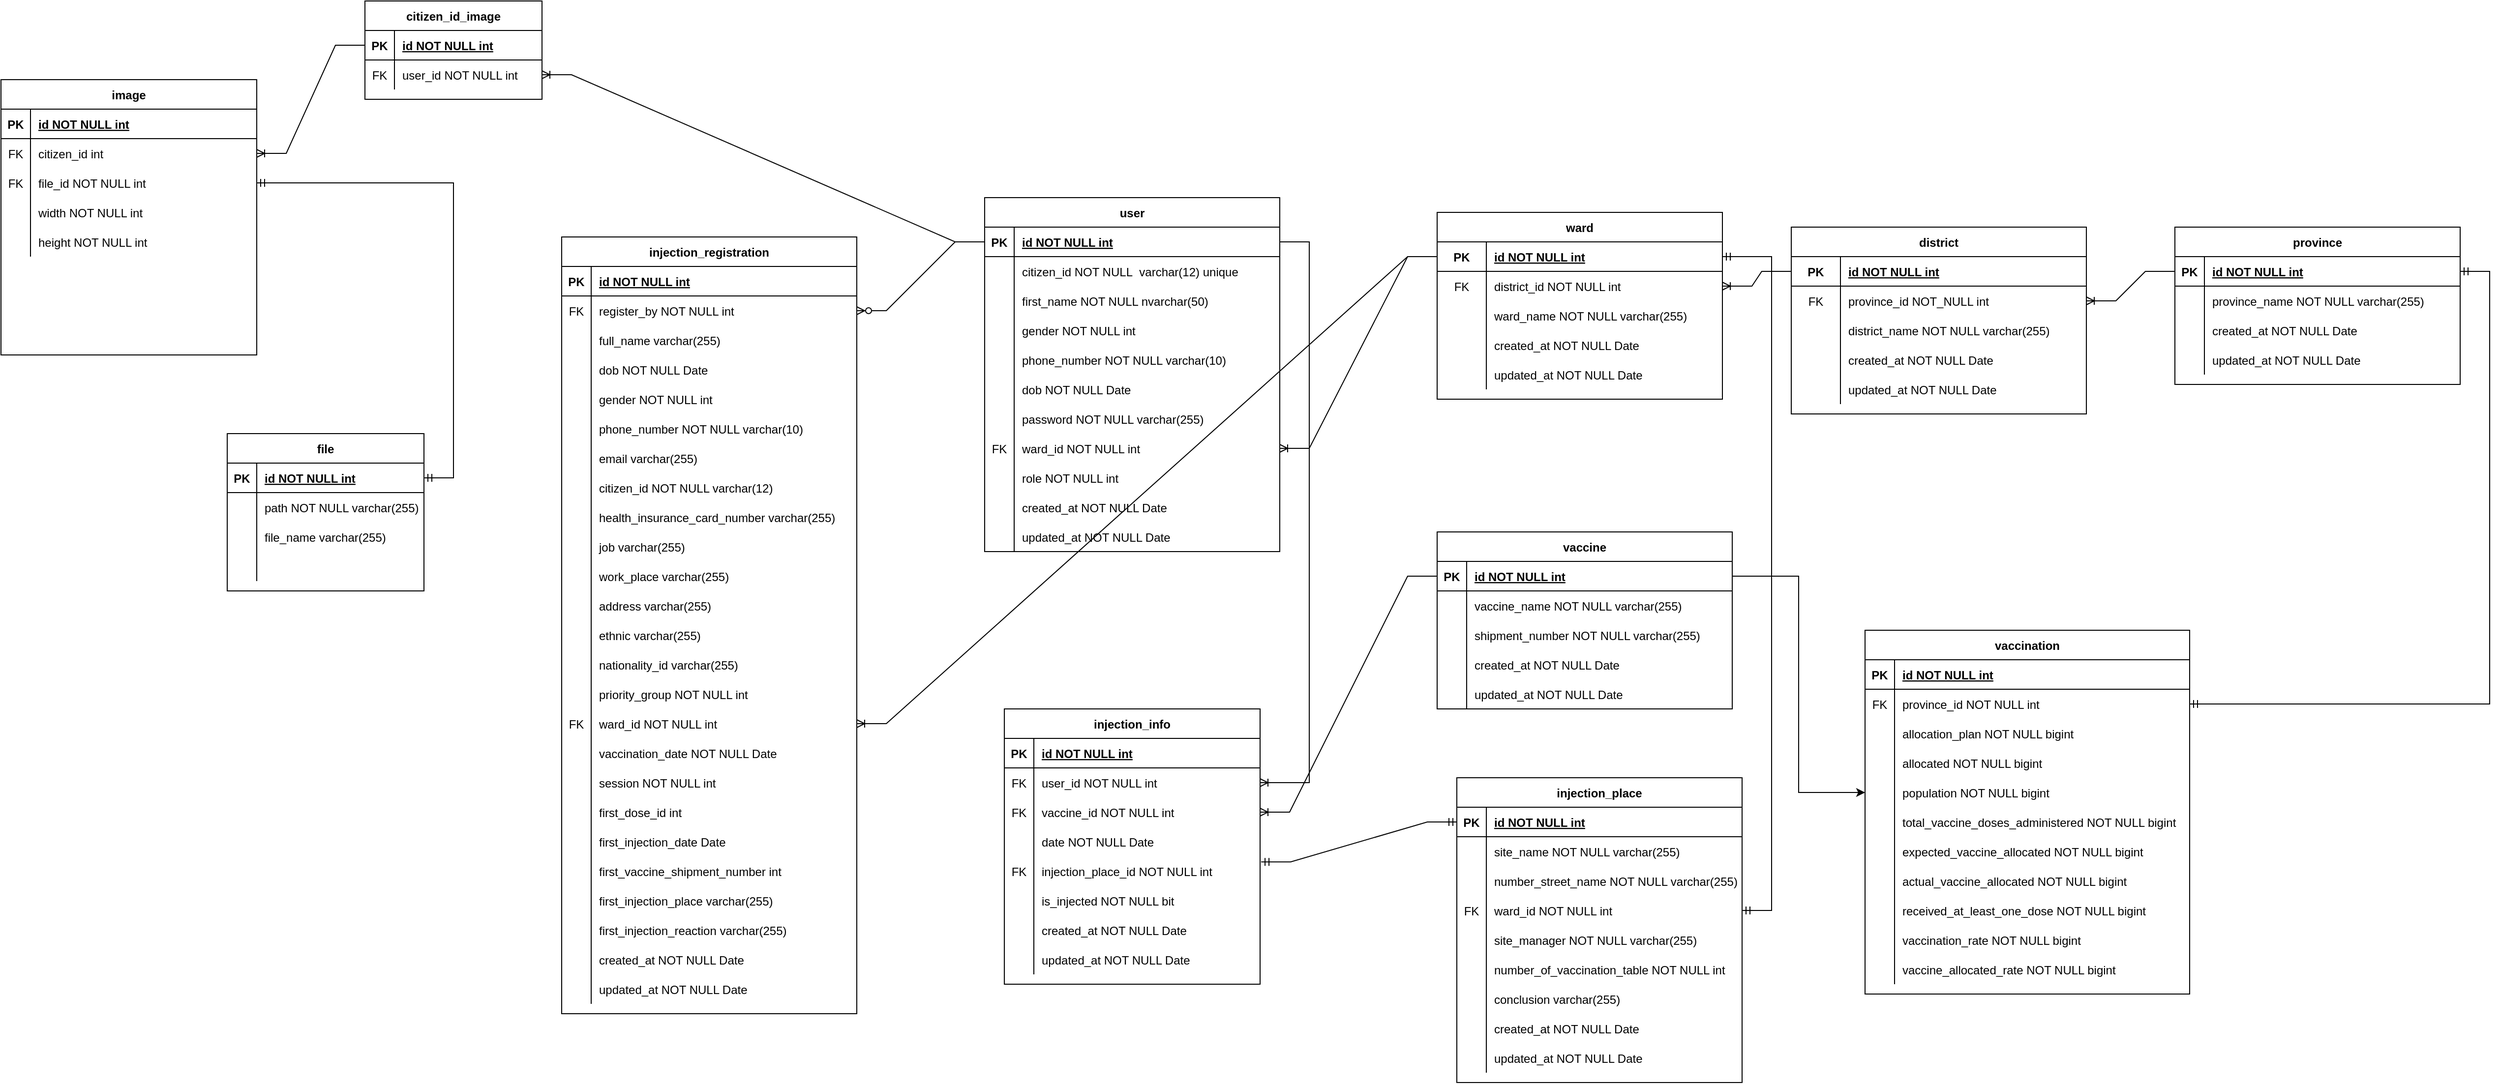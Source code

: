 <mxfile version="15.7.3" type="github">
  <diagram id="R2lEEEUBdFMjLlhIrx00" name="Page-1">
    <mxGraphModel dx="3776" dy="2178" grid="1" gridSize="10" guides="1" tooltips="1" connect="1" arrows="1" fold="1" page="1" pageScale="1" pageWidth="850" pageHeight="1100" math="0" shadow="0" extFonts="Permanent Marker^https://fonts.googleapis.com/css?family=Permanent+Marker">
      <root>
        <mxCell id="0" />
        <mxCell id="1" parent="0" />
        <mxCell id="RYLJarlPQs13x72u3jMN-1" value="user" style="shape=table;startSize=30;container=1;collapsible=1;childLayout=tableLayout;fixedRows=1;rowLines=0;fontStyle=1;align=center;resizeLast=1;" parent="1" vertex="1">
          <mxGeometry x="-470" y="10" width="300" height="360" as="geometry" />
        </mxCell>
        <mxCell id="RYLJarlPQs13x72u3jMN-2" value="" style="shape=partialRectangle;collapsible=0;dropTarget=0;pointerEvents=0;fillColor=none;top=0;left=0;bottom=1;right=0;points=[[0,0.5],[1,0.5]];portConstraint=eastwest;" parent="RYLJarlPQs13x72u3jMN-1" vertex="1">
          <mxGeometry y="30" width="300" height="30" as="geometry" />
        </mxCell>
        <mxCell id="RYLJarlPQs13x72u3jMN-3" value="PK" style="shape=partialRectangle;connectable=0;fillColor=none;top=0;left=0;bottom=0;right=0;fontStyle=1;overflow=hidden;" parent="RYLJarlPQs13x72u3jMN-2" vertex="1">
          <mxGeometry width="30" height="30" as="geometry">
            <mxRectangle width="30" height="30" as="alternateBounds" />
          </mxGeometry>
        </mxCell>
        <mxCell id="RYLJarlPQs13x72u3jMN-4" value="id NOT NULL int" style="shape=partialRectangle;connectable=0;fillColor=none;top=0;left=0;bottom=0;right=0;align=left;spacingLeft=6;fontStyle=5;overflow=hidden;" parent="RYLJarlPQs13x72u3jMN-2" vertex="1">
          <mxGeometry x="30" width="270" height="30" as="geometry">
            <mxRectangle width="270" height="30" as="alternateBounds" />
          </mxGeometry>
        </mxCell>
        <mxCell id="RYLJarlPQs13x72u3jMN-5" value="" style="shape=partialRectangle;collapsible=0;dropTarget=0;pointerEvents=0;fillColor=none;top=0;left=0;bottom=0;right=0;points=[[0,0.5],[1,0.5]];portConstraint=eastwest;" parent="RYLJarlPQs13x72u3jMN-1" vertex="1">
          <mxGeometry y="60" width="300" height="30" as="geometry" />
        </mxCell>
        <mxCell id="RYLJarlPQs13x72u3jMN-6" value="" style="shape=partialRectangle;connectable=0;fillColor=none;top=0;left=0;bottom=0;right=0;editable=1;overflow=hidden;" parent="RYLJarlPQs13x72u3jMN-5" vertex="1">
          <mxGeometry width="30" height="30" as="geometry">
            <mxRectangle width="30" height="30" as="alternateBounds" />
          </mxGeometry>
        </mxCell>
        <object label="citizen_id NOT NULL  varchar(12) unique" first_name="" id="RYLJarlPQs13x72u3jMN-7">
          <mxCell style="shape=partialRectangle;connectable=0;fillColor=none;top=0;left=0;bottom=0;right=0;align=left;spacingLeft=6;overflow=hidden;" parent="RYLJarlPQs13x72u3jMN-5" vertex="1">
            <mxGeometry x="30" width="270" height="30" as="geometry">
              <mxRectangle width="270" height="30" as="alternateBounds" />
            </mxGeometry>
          </mxCell>
        </object>
        <mxCell id="RYLJarlPQs13x72u3jMN-8" value="" style="shape=partialRectangle;collapsible=0;dropTarget=0;pointerEvents=0;fillColor=none;top=0;left=0;bottom=0;right=0;points=[[0,0.5],[1,0.5]];portConstraint=eastwest;" parent="RYLJarlPQs13x72u3jMN-1" vertex="1">
          <mxGeometry y="90" width="300" height="30" as="geometry" />
        </mxCell>
        <mxCell id="RYLJarlPQs13x72u3jMN-9" value="" style="shape=partialRectangle;connectable=0;fillColor=none;top=0;left=0;bottom=0;right=0;editable=1;overflow=hidden;" parent="RYLJarlPQs13x72u3jMN-8" vertex="1">
          <mxGeometry width="30" height="30" as="geometry">
            <mxRectangle width="30" height="30" as="alternateBounds" />
          </mxGeometry>
        </mxCell>
        <mxCell id="RYLJarlPQs13x72u3jMN-10" value="first_name NOT NULL nvarchar(50)" style="shape=partialRectangle;connectable=0;fillColor=none;top=0;left=0;bottom=0;right=0;align=left;spacingLeft=6;overflow=hidden;" parent="RYLJarlPQs13x72u3jMN-8" vertex="1">
          <mxGeometry x="30" width="270" height="30" as="geometry">
            <mxRectangle width="270" height="30" as="alternateBounds" />
          </mxGeometry>
        </mxCell>
        <mxCell id="RYLJarlPQs13x72u3jMN-11" value="" style="shape=partialRectangle;collapsible=0;dropTarget=0;pointerEvents=0;fillColor=none;top=0;left=0;bottom=0;right=0;points=[[0,0.5],[1,0.5]];portConstraint=eastwest;" parent="RYLJarlPQs13x72u3jMN-1" vertex="1">
          <mxGeometry y="120" width="300" height="30" as="geometry" />
        </mxCell>
        <mxCell id="RYLJarlPQs13x72u3jMN-12" value="" style="shape=partialRectangle;connectable=0;fillColor=none;top=0;left=0;bottom=0;right=0;editable=1;overflow=hidden;" parent="RYLJarlPQs13x72u3jMN-11" vertex="1">
          <mxGeometry width="30" height="30" as="geometry">
            <mxRectangle width="30" height="30" as="alternateBounds" />
          </mxGeometry>
        </mxCell>
        <mxCell id="RYLJarlPQs13x72u3jMN-13" value="gender NOT NULL int" style="shape=partialRectangle;connectable=0;fillColor=none;top=0;left=0;bottom=0;right=0;align=left;spacingLeft=6;overflow=hidden;" parent="RYLJarlPQs13x72u3jMN-11" vertex="1">
          <mxGeometry x="30" width="270" height="30" as="geometry">
            <mxRectangle width="270" height="30" as="alternateBounds" />
          </mxGeometry>
        </mxCell>
        <mxCell id="RYLJarlPQs13x72u3jMN-19" value="" style="shape=partialRectangle;collapsible=0;dropTarget=0;pointerEvents=0;fillColor=none;top=0;left=0;bottom=0;right=0;points=[[0,0.5],[1,0.5]];portConstraint=eastwest;" parent="RYLJarlPQs13x72u3jMN-1" vertex="1">
          <mxGeometry y="150" width="300" height="30" as="geometry" />
        </mxCell>
        <mxCell id="RYLJarlPQs13x72u3jMN-20" value="" style="shape=partialRectangle;connectable=0;fillColor=none;top=0;left=0;bottom=0;right=0;editable=1;overflow=hidden;" parent="RYLJarlPQs13x72u3jMN-19" vertex="1">
          <mxGeometry width="30" height="30" as="geometry">
            <mxRectangle width="30" height="30" as="alternateBounds" />
          </mxGeometry>
        </mxCell>
        <mxCell id="RYLJarlPQs13x72u3jMN-21" value="phone_number NOT NULL varchar(10)" style="shape=partialRectangle;connectable=0;fillColor=none;top=0;left=0;bottom=0;right=0;align=left;spacingLeft=6;overflow=hidden;" parent="RYLJarlPQs13x72u3jMN-19" vertex="1">
          <mxGeometry x="30" width="270" height="30" as="geometry">
            <mxRectangle width="270" height="30" as="alternateBounds" />
          </mxGeometry>
        </mxCell>
        <mxCell id="RYLJarlPQs13x72u3jMN-22" value="" style="shape=partialRectangle;collapsible=0;dropTarget=0;pointerEvents=0;fillColor=none;top=0;left=0;bottom=0;right=0;points=[[0,0.5],[1,0.5]];portConstraint=eastwest;" parent="RYLJarlPQs13x72u3jMN-1" vertex="1">
          <mxGeometry y="180" width="300" height="30" as="geometry" />
        </mxCell>
        <mxCell id="RYLJarlPQs13x72u3jMN-23" value="" style="shape=partialRectangle;connectable=0;fillColor=none;top=0;left=0;bottom=0;right=0;editable=1;overflow=hidden;" parent="RYLJarlPQs13x72u3jMN-22" vertex="1">
          <mxGeometry width="30" height="30" as="geometry">
            <mxRectangle width="30" height="30" as="alternateBounds" />
          </mxGeometry>
        </mxCell>
        <mxCell id="RYLJarlPQs13x72u3jMN-24" value="dob NOT NULL Date" style="shape=partialRectangle;connectable=0;fillColor=none;top=0;left=0;bottom=0;right=0;align=left;spacingLeft=6;overflow=hidden;" parent="RYLJarlPQs13x72u3jMN-22" vertex="1">
          <mxGeometry x="30" width="270" height="30" as="geometry">
            <mxRectangle width="270" height="30" as="alternateBounds" />
          </mxGeometry>
        </mxCell>
        <mxCell id="RYLJarlPQs13x72u3jMN-25" value="" style="shape=partialRectangle;collapsible=0;dropTarget=0;pointerEvents=0;fillColor=none;top=0;left=0;bottom=0;right=0;points=[[0,0.5],[1,0.5]];portConstraint=eastwest;" parent="RYLJarlPQs13x72u3jMN-1" vertex="1">
          <mxGeometry y="210" width="300" height="30" as="geometry" />
        </mxCell>
        <mxCell id="RYLJarlPQs13x72u3jMN-26" value="" style="shape=partialRectangle;connectable=0;fillColor=none;top=0;left=0;bottom=0;right=0;editable=1;overflow=hidden;" parent="RYLJarlPQs13x72u3jMN-25" vertex="1">
          <mxGeometry width="30" height="30" as="geometry">
            <mxRectangle width="30" height="30" as="alternateBounds" />
          </mxGeometry>
        </mxCell>
        <mxCell id="RYLJarlPQs13x72u3jMN-27" value="password NOT NULL varchar(255)" style="shape=partialRectangle;connectable=0;fillColor=none;top=0;left=0;bottom=0;right=0;align=left;spacingLeft=6;overflow=hidden;" parent="RYLJarlPQs13x72u3jMN-25" vertex="1">
          <mxGeometry x="30" width="270" height="30" as="geometry">
            <mxRectangle width="270" height="30" as="alternateBounds" />
          </mxGeometry>
        </mxCell>
        <mxCell id="RYLJarlPQs13x72u3jMN-57" value="" style="shape=partialRectangle;collapsible=0;dropTarget=0;pointerEvents=0;fillColor=none;top=0;left=0;bottom=0;right=0;points=[[0,0.5],[1,0.5]];portConstraint=eastwest;" parent="RYLJarlPQs13x72u3jMN-1" vertex="1">
          <mxGeometry y="240" width="300" height="30" as="geometry" />
        </mxCell>
        <mxCell id="RYLJarlPQs13x72u3jMN-58" value="FK" style="shape=partialRectangle;connectable=0;fillColor=none;top=0;left=0;bottom=0;right=0;editable=1;overflow=hidden;" parent="RYLJarlPQs13x72u3jMN-57" vertex="1">
          <mxGeometry width="30" height="30" as="geometry">
            <mxRectangle width="30" height="30" as="alternateBounds" />
          </mxGeometry>
        </mxCell>
        <mxCell id="RYLJarlPQs13x72u3jMN-59" value="ward_id NOT NULL int" style="shape=partialRectangle;connectable=0;fillColor=none;top=0;left=0;bottom=0;right=0;align=left;spacingLeft=6;overflow=hidden;" parent="RYLJarlPQs13x72u3jMN-57" vertex="1">
          <mxGeometry x="30" width="270" height="30" as="geometry">
            <mxRectangle width="270" height="30" as="alternateBounds" />
          </mxGeometry>
        </mxCell>
        <mxCell id="RYLJarlPQs13x72u3jMN-216" value="" style="shape=partialRectangle;collapsible=0;dropTarget=0;pointerEvents=0;fillColor=none;top=0;left=0;bottom=0;right=0;points=[[0,0.5],[1,0.5]];portConstraint=eastwest;" parent="RYLJarlPQs13x72u3jMN-1" vertex="1">
          <mxGeometry y="270" width="300" height="30" as="geometry" />
        </mxCell>
        <mxCell id="RYLJarlPQs13x72u3jMN-217" value="" style="shape=partialRectangle;connectable=0;fillColor=none;top=0;left=0;bottom=0;right=0;editable=1;overflow=hidden;" parent="RYLJarlPQs13x72u3jMN-216" vertex="1">
          <mxGeometry width="30" height="30" as="geometry">
            <mxRectangle width="30" height="30" as="alternateBounds" />
          </mxGeometry>
        </mxCell>
        <mxCell id="RYLJarlPQs13x72u3jMN-218" value="role NOT NULL int" style="shape=partialRectangle;connectable=0;fillColor=none;top=0;left=0;bottom=0;right=0;align=left;spacingLeft=6;overflow=hidden;" parent="RYLJarlPQs13x72u3jMN-216" vertex="1">
          <mxGeometry x="30" width="270" height="30" as="geometry">
            <mxRectangle width="270" height="30" as="alternateBounds" />
          </mxGeometry>
        </mxCell>
        <mxCell id="RYLJarlPQs13x72u3jMN-219" value="" style="shape=partialRectangle;collapsible=0;dropTarget=0;pointerEvents=0;fillColor=none;top=0;left=0;bottom=0;right=0;points=[[0,0.5],[1,0.5]];portConstraint=eastwest;" parent="RYLJarlPQs13x72u3jMN-1" vertex="1">
          <mxGeometry y="300" width="300" height="30" as="geometry" />
        </mxCell>
        <mxCell id="RYLJarlPQs13x72u3jMN-220" value="" style="shape=partialRectangle;connectable=0;fillColor=none;top=0;left=0;bottom=0;right=0;editable=1;overflow=hidden;" parent="RYLJarlPQs13x72u3jMN-219" vertex="1">
          <mxGeometry width="30" height="30" as="geometry">
            <mxRectangle width="30" height="30" as="alternateBounds" />
          </mxGeometry>
        </mxCell>
        <mxCell id="RYLJarlPQs13x72u3jMN-221" value="created_at NOT NULL Date" style="shape=partialRectangle;connectable=0;fillColor=none;top=0;left=0;bottom=0;right=0;align=left;spacingLeft=6;overflow=hidden;" parent="RYLJarlPQs13x72u3jMN-219" vertex="1">
          <mxGeometry x="30" width="270" height="30" as="geometry">
            <mxRectangle width="270" height="30" as="alternateBounds" />
          </mxGeometry>
        </mxCell>
        <mxCell id="RYLJarlPQs13x72u3jMN-222" value="" style="shape=partialRectangle;collapsible=0;dropTarget=0;pointerEvents=0;fillColor=none;top=0;left=0;bottom=0;right=0;points=[[0,0.5],[1,0.5]];portConstraint=eastwest;" parent="RYLJarlPQs13x72u3jMN-1" vertex="1">
          <mxGeometry y="330" width="300" height="30" as="geometry" />
        </mxCell>
        <mxCell id="RYLJarlPQs13x72u3jMN-223" value="" style="shape=partialRectangle;connectable=0;fillColor=none;top=0;left=0;bottom=0;right=0;editable=1;overflow=hidden;" parent="RYLJarlPQs13x72u3jMN-222" vertex="1">
          <mxGeometry width="30" height="30" as="geometry">
            <mxRectangle width="30" height="30" as="alternateBounds" />
          </mxGeometry>
        </mxCell>
        <mxCell id="RYLJarlPQs13x72u3jMN-224" value="updated_at NOT NULL Date" style="shape=partialRectangle;connectable=0;fillColor=none;top=0;left=0;bottom=0;right=0;align=left;spacingLeft=6;overflow=hidden;" parent="RYLJarlPQs13x72u3jMN-222" vertex="1">
          <mxGeometry x="30" width="270" height="30" as="geometry">
            <mxRectangle width="270" height="30" as="alternateBounds" />
          </mxGeometry>
        </mxCell>
        <mxCell id="RYLJarlPQs13x72u3jMN-63" value="vaccine" style="shape=table;startSize=30;container=1;collapsible=1;childLayout=tableLayout;fixedRows=1;rowLines=0;fontStyle=1;align=center;resizeLast=1;" parent="1" vertex="1">
          <mxGeometry x="-10" y="350" width="300" height="180" as="geometry" />
        </mxCell>
        <mxCell id="RYLJarlPQs13x72u3jMN-64" value="" style="shape=partialRectangle;collapsible=0;dropTarget=0;pointerEvents=0;fillColor=none;top=0;left=0;bottom=1;right=0;points=[[0,0.5],[1,0.5]];portConstraint=eastwest;" parent="RYLJarlPQs13x72u3jMN-63" vertex="1">
          <mxGeometry y="30" width="300" height="30" as="geometry" />
        </mxCell>
        <mxCell id="RYLJarlPQs13x72u3jMN-65" value="PK" style="shape=partialRectangle;connectable=0;fillColor=none;top=0;left=0;bottom=0;right=0;fontStyle=1;overflow=hidden;" parent="RYLJarlPQs13x72u3jMN-64" vertex="1">
          <mxGeometry width="30" height="30" as="geometry">
            <mxRectangle width="30" height="30" as="alternateBounds" />
          </mxGeometry>
        </mxCell>
        <mxCell id="RYLJarlPQs13x72u3jMN-66" value="id NOT NULL int" style="shape=partialRectangle;connectable=0;fillColor=none;top=0;left=0;bottom=0;right=0;align=left;spacingLeft=6;fontStyle=5;overflow=hidden;" parent="RYLJarlPQs13x72u3jMN-64" vertex="1">
          <mxGeometry x="30" width="270" height="30" as="geometry">
            <mxRectangle width="270" height="30" as="alternateBounds" />
          </mxGeometry>
        </mxCell>
        <mxCell id="RYLJarlPQs13x72u3jMN-67" value="" style="shape=partialRectangle;collapsible=0;dropTarget=0;pointerEvents=0;fillColor=none;top=0;left=0;bottom=0;right=0;points=[[0,0.5],[1,0.5]];portConstraint=eastwest;" parent="RYLJarlPQs13x72u3jMN-63" vertex="1">
          <mxGeometry y="60" width="300" height="30" as="geometry" />
        </mxCell>
        <mxCell id="RYLJarlPQs13x72u3jMN-68" value="" style="shape=partialRectangle;connectable=0;fillColor=none;top=0;left=0;bottom=0;right=0;editable=1;overflow=hidden;" parent="RYLJarlPQs13x72u3jMN-67" vertex="1">
          <mxGeometry width="30" height="30" as="geometry">
            <mxRectangle width="30" height="30" as="alternateBounds" />
          </mxGeometry>
        </mxCell>
        <mxCell id="RYLJarlPQs13x72u3jMN-69" value="vaccine_name NOT NULL varchar(255)" style="shape=partialRectangle;connectable=0;fillColor=none;top=0;left=0;bottom=0;right=0;align=left;spacingLeft=6;overflow=hidden;" parent="RYLJarlPQs13x72u3jMN-67" vertex="1">
          <mxGeometry x="30" width="270" height="30" as="geometry">
            <mxRectangle width="270" height="30" as="alternateBounds" />
          </mxGeometry>
        </mxCell>
        <mxCell id="RYLJarlPQs13x72u3jMN-70" value="" style="shape=partialRectangle;collapsible=0;dropTarget=0;pointerEvents=0;fillColor=none;top=0;left=0;bottom=0;right=0;points=[[0,0.5],[1,0.5]];portConstraint=eastwest;" parent="RYLJarlPQs13x72u3jMN-63" vertex="1">
          <mxGeometry y="90" width="300" height="30" as="geometry" />
        </mxCell>
        <mxCell id="RYLJarlPQs13x72u3jMN-71" value="" style="shape=partialRectangle;connectable=0;fillColor=none;top=0;left=0;bottom=0;right=0;editable=1;overflow=hidden;" parent="RYLJarlPQs13x72u3jMN-70" vertex="1">
          <mxGeometry width="30" height="30" as="geometry">
            <mxRectangle width="30" height="30" as="alternateBounds" />
          </mxGeometry>
        </mxCell>
        <mxCell id="RYLJarlPQs13x72u3jMN-72" value="shipment_number NOT NULL varchar(255)" style="shape=partialRectangle;connectable=0;fillColor=none;top=0;left=0;bottom=0;right=0;align=left;spacingLeft=6;overflow=hidden;" parent="RYLJarlPQs13x72u3jMN-70" vertex="1">
          <mxGeometry x="30" width="270" height="30" as="geometry">
            <mxRectangle width="270" height="30" as="alternateBounds" />
          </mxGeometry>
        </mxCell>
        <mxCell id="RYLJarlPQs13x72u3jMN-243" value="" style="shape=partialRectangle;collapsible=0;dropTarget=0;pointerEvents=0;fillColor=none;top=0;left=0;bottom=0;right=0;points=[[0,0.5],[1,0.5]];portConstraint=eastwest;" parent="RYLJarlPQs13x72u3jMN-63" vertex="1">
          <mxGeometry y="120" width="300" height="30" as="geometry" />
        </mxCell>
        <mxCell id="RYLJarlPQs13x72u3jMN-244" value="" style="shape=partialRectangle;connectable=0;fillColor=none;top=0;left=0;bottom=0;right=0;editable=1;overflow=hidden;" parent="RYLJarlPQs13x72u3jMN-243" vertex="1">
          <mxGeometry width="30" height="30" as="geometry">
            <mxRectangle width="30" height="30" as="alternateBounds" />
          </mxGeometry>
        </mxCell>
        <mxCell id="RYLJarlPQs13x72u3jMN-245" value="created_at NOT NULL Date" style="shape=partialRectangle;connectable=0;fillColor=none;top=0;left=0;bottom=0;right=0;align=left;spacingLeft=6;overflow=hidden;" parent="RYLJarlPQs13x72u3jMN-243" vertex="1">
          <mxGeometry x="30" width="270" height="30" as="geometry">
            <mxRectangle width="270" height="30" as="alternateBounds" />
          </mxGeometry>
        </mxCell>
        <mxCell id="RYLJarlPQs13x72u3jMN-246" value="" style="shape=partialRectangle;collapsible=0;dropTarget=0;pointerEvents=0;fillColor=none;top=0;left=0;bottom=0;right=0;points=[[0,0.5],[1,0.5]];portConstraint=eastwest;" parent="RYLJarlPQs13x72u3jMN-63" vertex="1">
          <mxGeometry y="150" width="300" height="30" as="geometry" />
        </mxCell>
        <mxCell id="RYLJarlPQs13x72u3jMN-247" value="" style="shape=partialRectangle;connectable=0;fillColor=none;top=0;left=0;bottom=0;right=0;editable=1;overflow=hidden;" parent="RYLJarlPQs13x72u3jMN-246" vertex="1">
          <mxGeometry width="30" height="30" as="geometry">
            <mxRectangle width="30" height="30" as="alternateBounds" />
          </mxGeometry>
        </mxCell>
        <mxCell id="RYLJarlPQs13x72u3jMN-248" value="updated_at NOT NULL Date" style="shape=partialRectangle;connectable=0;fillColor=none;top=0;left=0;bottom=0;right=0;align=left;spacingLeft=6;overflow=hidden;" parent="RYLJarlPQs13x72u3jMN-246" vertex="1">
          <mxGeometry x="30" width="270" height="30" as="geometry">
            <mxRectangle width="270" height="30" as="alternateBounds" />
          </mxGeometry>
        </mxCell>
        <mxCell id="RYLJarlPQs13x72u3jMN-135" value="injection_info" style="shape=table;startSize=30;container=1;collapsible=1;childLayout=tableLayout;fixedRows=1;rowLines=0;fontStyle=1;align=center;resizeLast=1;" parent="1" vertex="1">
          <mxGeometry x="-450" y="530" width="260" height="280" as="geometry" />
        </mxCell>
        <mxCell id="RYLJarlPQs13x72u3jMN-136" value="" style="shape=partialRectangle;collapsible=0;dropTarget=0;pointerEvents=0;fillColor=none;top=0;left=0;bottom=1;right=0;points=[[0,0.5],[1,0.5]];portConstraint=eastwest;" parent="RYLJarlPQs13x72u3jMN-135" vertex="1">
          <mxGeometry y="30" width="260" height="30" as="geometry" />
        </mxCell>
        <mxCell id="RYLJarlPQs13x72u3jMN-137" value="PK" style="shape=partialRectangle;connectable=0;fillColor=none;top=0;left=0;bottom=0;right=0;fontStyle=1;overflow=hidden;" parent="RYLJarlPQs13x72u3jMN-136" vertex="1">
          <mxGeometry width="30" height="30" as="geometry">
            <mxRectangle width="30" height="30" as="alternateBounds" />
          </mxGeometry>
        </mxCell>
        <mxCell id="RYLJarlPQs13x72u3jMN-138" value="id NOT NULL int" style="shape=partialRectangle;connectable=0;fillColor=none;top=0;left=0;bottom=0;right=0;align=left;spacingLeft=6;fontStyle=5;overflow=hidden;" parent="RYLJarlPQs13x72u3jMN-136" vertex="1">
          <mxGeometry x="30" width="230" height="30" as="geometry">
            <mxRectangle width="230" height="30" as="alternateBounds" />
          </mxGeometry>
        </mxCell>
        <mxCell id="RYLJarlPQs13x72u3jMN-139" value="" style="shape=partialRectangle;collapsible=0;dropTarget=0;pointerEvents=0;fillColor=none;top=0;left=0;bottom=0;right=0;points=[[0,0.5],[1,0.5]];portConstraint=eastwest;" parent="RYLJarlPQs13x72u3jMN-135" vertex="1">
          <mxGeometry y="60" width="260" height="30" as="geometry" />
        </mxCell>
        <mxCell id="RYLJarlPQs13x72u3jMN-140" value="FK" style="shape=partialRectangle;connectable=0;fillColor=none;top=0;left=0;bottom=0;right=0;editable=1;overflow=hidden;" parent="RYLJarlPQs13x72u3jMN-139" vertex="1">
          <mxGeometry width="30" height="30" as="geometry">
            <mxRectangle width="30" height="30" as="alternateBounds" />
          </mxGeometry>
        </mxCell>
        <mxCell id="RYLJarlPQs13x72u3jMN-141" value="user_id NOT NULL int" style="shape=partialRectangle;connectable=0;fillColor=none;top=0;left=0;bottom=0;right=0;align=left;spacingLeft=6;overflow=hidden;" parent="RYLJarlPQs13x72u3jMN-139" vertex="1">
          <mxGeometry x="30" width="230" height="30" as="geometry">
            <mxRectangle width="230" height="30" as="alternateBounds" />
          </mxGeometry>
        </mxCell>
        <mxCell id="RYLJarlPQs13x72u3jMN-142" value="" style="shape=partialRectangle;collapsible=0;dropTarget=0;pointerEvents=0;fillColor=none;top=0;left=0;bottom=0;right=0;points=[[0,0.5],[1,0.5]];portConstraint=eastwest;" parent="RYLJarlPQs13x72u3jMN-135" vertex="1">
          <mxGeometry y="90" width="260" height="30" as="geometry" />
        </mxCell>
        <mxCell id="RYLJarlPQs13x72u3jMN-143" value="FK" style="shape=partialRectangle;connectable=0;fillColor=none;top=0;left=0;bottom=0;right=0;editable=1;overflow=hidden;" parent="RYLJarlPQs13x72u3jMN-142" vertex="1">
          <mxGeometry width="30" height="30" as="geometry">
            <mxRectangle width="30" height="30" as="alternateBounds" />
          </mxGeometry>
        </mxCell>
        <mxCell id="RYLJarlPQs13x72u3jMN-144" value="vaccine_id NOT NULL int" style="shape=partialRectangle;connectable=0;fillColor=none;top=0;left=0;bottom=0;right=0;align=left;spacingLeft=6;overflow=hidden;" parent="RYLJarlPQs13x72u3jMN-142" vertex="1">
          <mxGeometry x="30" width="230" height="30" as="geometry">
            <mxRectangle width="230" height="30" as="alternateBounds" />
          </mxGeometry>
        </mxCell>
        <mxCell id="RYLJarlPQs13x72u3jMN-145" value="" style="shape=partialRectangle;collapsible=0;dropTarget=0;pointerEvents=0;fillColor=none;top=0;left=0;bottom=0;right=0;points=[[0,0.5],[1,0.5]];portConstraint=eastwest;" parent="RYLJarlPQs13x72u3jMN-135" vertex="1">
          <mxGeometry y="120" width="260" height="30" as="geometry" />
        </mxCell>
        <mxCell id="RYLJarlPQs13x72u3jMN-146" value="" style="shape=partialRectangle;connectable=0;fillColor=none;top=0;left=0;bottom=0;right=0;editable=1;overflow=hidden;" parent="RYLJarlPQs13x72u3jMN-145" vertex="1">
          <mxGeometry width="30" height="30" as="geometry">
            <mxRectangle width="30" height="30" as="alternateBounds" />
          </mxGeometry>
        </mxCell>
        <mxCell id="RYLJarlPQs13x72u3jMN-147" value="date NOT NULL Date" style="shape=partialRectangle;connectable=0;fillColor=none;top=0;left=0;bottom=0;right=0;align=left;spacingLeft=6;overflow=hidden;" parent="RYLJarlPQs13x72u3jMN-145" vertex="1">
          <mxGeometry x="30" width="230" height="30" as="geometry">
            <mxRectangle width="230" height="30" as="alternateBounds" />
          </mxGeometry>
        </mxCell>
        <mxCell id="RYLJarlPQs13x72u3jMN-155" value="" style="shape=partialRectangle;collapsible=0;dropTarget=0;pointerEvents=0;fillColor=none;top=0;left=0;bottom=0;right=0;points=[[0,0.5],[1,0.5]];portConstraint=eastwest;" parent="RYLJarlPQs13x72u3jMN-135" vertex="1">
          <mxGeometry y="150" width="260" height="30" as="geometry" />
        </mxCell>
        <mxCell id="RYLJarlPQs13x72u3jMN-156" value="FK" style="shape=partialRectangle;connectable=0;fillColor=none;top=0;left=0;bottom=0;right=0;editable=1;overflow=hidden;" parent="RYLJarlPQs13x72u3jMN-155" vertex="1">
          <mxGeometry width="30" height="30" as="geometry">
            <mxRectangle width="30" height="30" as="alternateBounds" />
          </mxGeometry>
        </mxCell>
        <mxCell id="RYLJarlPQs13x72u3jMN-157" value="injection_place_id NOT NULL int" style="shape=partialRectangle;connectable=0;fillColor=none;top=0;left=0;bottom=0;right=0;align=left;spacingLeft=6;overflow=hidden;" parent="RYLJarlPQs13x72u3jMN-155" vertex="1">
          <mxGeometry x="30" width="230" height="30" as="geometry">
            <mxRectangle width="230" height="30" as="alternateBounds" />
          </mxGeometry>
        </mxCell>
        <mxCell id="RYLJarlPQs13x72u3jMN-159" value="" style="shape=partialRectangle;collapsible=0;dropTarget=0;pointerEvents=0;fillColor=none;top=0;left=0;bottom=0;right=0;points=[[0,0.5],[1,0.5]];portConstraint=eastwest;" parent="RYLJarlPQs13x72u3jMN-135" vertex="1">
          <mxGeometry y="180" width="260" height="30" as="geometry" />
        </mxCell>
        <mxCell id="RYLJarlPQs13x72u3jMN-160" value="" style="shape=partialRectangle;connectable=0;fillColor=none;top=0;left=0;bottom=0;right=0;editable=1;overflow=hidden;" parent="RYLJarlPQs13x72u3jMN-159" vertex="1">
          <mxGeometry width="30" height="30" as="geometry">
            <mxRectangle width="30" height="30" as="alternateBounds" />
          </mxGeometry>
        </mxCell>
        <mxCell id="RYLJarlPQs13x72u3jMN-161" value="is_injected NOT NULL bit" style="shape=partialRectangle;connectable=0;fillColor=none;top=0;left=0;bottom=0;right=0;align=left;spacingLeft=6;overflow=hidden;" parent="RYLJarlPQs13x72u3jMN-159" vertex="1">
          <mxGeometry x="30" width="230" height="30" as="geometry">
            <mxRectangle width="230" height="30" as="alternateBounds" />
          </mxGeometry>
        </mxCell>
        <mxCell id="RYLJarlPQs13x72u3jMN-231" value="" style="shape=partialRectangle;collapsible=0;dropTarget=0;pointerEvents=0;fillColor=none;top=0;left=0;bottom=0;right=0;points=[[0,0.5],[1,0.5]];portConstraint=eastwest;" parent="RYLJarlPQs13x72u3jMN-135" vertex="1">
          <mxGeometry y="210" width="260" height="30" as="geometry" />
        </mxCell>
        <mxCell id="RYLJarlPQs13x72u3jMN-232" value="" style="shape=partialRectangle;connectable=0;fillColor=none;top=0;left=0;bottom=0;right=0;editable=1;overflow=hidden;" parent="RYLJarlPQs13x72u3jMN-231" vertex="1">
          <mxGeometry width="30" height="30" as="geometry">
            <mxRectangle width="30" height="30" as="alternateBounds" />
          </mxGeometry>
        </mxCell>
        <mxCell id="RYLJarlPQs13x72u3jMN-233" value="created_at NOT NULL Date" style="shape=partialRectangle;connectable=0;fillColor=none;top=0;left=0;bottom=0;right=0;align=left;spacingLeft=6;overflow=hidden;" parent="RYLJarlPQs13x72u3jMN-231" vertex="1">
          <mxGeometry x="30" width="230" height="30" as="geometry">
            <mxRectangle width="230" height="30" as="alternateBounds" />
          </mxGeometry>
        </mxCell>
        <mxCell id="RYLJarlPQs13x72u3jMN-234" value="" style="shape=partialRectangle;collapsible=0;dropTarget=0;pointerEvents=0;fillColor=none;top=0;left=0;bottom=0;right=0;points=[[0,0.5],[1,0.5]];portConstraint=eastwest;" parent="RYLJarlPQs13x72u3jMN-135" vertex="1">
          <mxGeometry y="240" width="260" height="30" as="geometry" />
        </mxCell>
        <mxCell id="RYLJarlPQs13x72u3jMN-235" value="" style="shape=partialRectangle;connectable=0;fillColor=none;top=0;left=0;bottom=0;right=0;editable=1;overflow=hidden;" parent="RYLJarlPQs13x72u3jMN-234" vertex="1">
          <mxGeometry width="30" height="30" as="geometry">
            <mxRectangle width="30" height="30" as="alternateBounds" />
          </mxGeometry>
        </mxCell>
        <mxCell id="RYLJarlPQs13x72u3jMN-236" value="updated_at NOT NULL Date" style="shape=partialRectangle;connectable=0;fillColor=none;top=0;left=0;bottom=0;right=0;align=left;spacingLeft=6;overflow=hidden;" parent="RYLJarlPQs13x72u3jMN-234" vertex="1">
          <mxGeometry x="30" width="230" height="30" as="geometry">
            <mxRectangle width="230" height="30" as="alternateBounds" />
          </mxGeometry>
        </mxCell>
        <mxCell id="RYLJarlPQs13x72u3jMN-148" value="" style="edgeStyle=entityRelationEdgeStyle;fontSize=12;html=1;endArrow=ERoneToMany;rounded=0;" parent="1" source="RYLJarlPQs13x72u3jMN-2" target="RYLJarlPQs13x72u3jMN-139" edge="1">
          <mxGeometry width="100" height="100" relative="1" as="geometry">
            <mxPoint x="-230" y="400" as="sourcePoint" />
            <mxPoint x="-130" y="300" as="targetPoint" />
          </mxGeometry>
        </mxCell>
        <mxCell id="RYLJarlPQs13x72u3jMN-150" value="" style="edgeStyle=entityRelationEdgeStyle;fontSize=12;html=1;endArrow=ERoneToMany;rounded=0;" parent="1" source="RYLJarlPQs13x72u3jMN-64" target="RYLJarlPQs13x72u3jMN-142" edge="1">
          <mxGeometry width="100" height="100" relative="1" as="geometry">
            <mxPoint x="-90" y="70" as="sourcePoint" />
            <mxPoint x="-70" y="290" as="targetPoint" />
          </mxGeometry>
        </mxCell>
        <mxCell id="RYLJarlPQs13x72u3jMN-162" value="province" style="shape=table;startSize=30;container=1;collapsible=1;childLayout=tableLayout;fixedRows=1;rowLines=0;fontStyle=1;align=center;resizeLast=1;" parent="1" vertex="1">
          <mxGeometry x="740" y="40" width="290" height="160" as="geometry" />
        </mxCell>
        <mxCell id="RYLJarlPQs13x72u3jMN-163" value="" style="shape=partialRectangle;collapsible=0;dropTarget=0;pointerEvents=0;fillColor=none;top=0;left=0;bottom=1;right=0;points=[[0,0.5],[1,0.5]];portConstraint=eastwest;" parent="RYLJarlPQs13x72u3jMN-162" vertex="1">
          <mxGeometry y="30" width="290" height="30" as="geometry" />
        </mxCell>
        <mxCell id="RYLJarlPQs13x72u3jMN-164" value="PK" style="shape=partialRectangle;connectable=0;fillColor=none;top=0;left=0;bottom=0;right=0;fontStyle=1;overflow=hidden;" parent="RYLJarlPQs13x72u3jMN-163" vertex="1">
          <mxGeometry width="30" height="30" as="geometry">
            <mxRectangle width="30" height="30" as="alternateBounds" />
          </mxGeometry>
        </mxCell>
        <mxCell id="RYLJarlPQs13x72u3jMN-165" value="id NOT NULL int" style="shape=partialRectangle;connectable=0;fillColor=none;top=0;left=0;bottom=0;right=0;align=left;spacingLeft=6;fontStyle=5;overflow=hidden;" parent="RYLJarlPQs13x72u3jMN-163" vertex="1">
          <mxGeometry x="30" width="260" height="30" as="geometry">
            <mxRectangle width="260" height="30" as="alternateBounds" />
          </mxGeometry>
        </mxCell>
        <mxCell id="RYLJarlPQs13x72u3jMN-166" value="" style="shape=partialRectangle;collapsible=0;dropTarget=0;pointerEvents=0;fillColor=none;top=0;left=0;bottom=0;right=0;points=[[0,0.5],[1,0.5]];portConstraint=eastwest;" parent="RYLJarlPQs13x72u3jMN-162" vertex="1">
          <mxGeometry y="60" width="290" height="30" as="geometry" />
        </mxCell>
        <mxCell id="RYLJarlPQs13x72u3jMN-167" value="" style="shape=partialRectangle;connectable=0;fillColor=none;top=0;left=0;bottom=0;right=0;editable=1;overflow=hidden;" parent="RYLJarlPQs13x72u3jMN-166" vertex="1">
          <mxGeometry width="30" height="30" as="geometry">
            <mxRectangle width="30" height="30" as="alternateBounds" />
          </mxGeometry>
        </mxCell>
        <mxCell id="RYLJarlPQs13x72u3jMN-168" value="province_name NOT NULL varchar(255)" style="shape=partialRectangle;connectable=0;fillColor=none;top=0;left=0;bottom=0;right=0;align=left;spacingLeft=6;overflow=hidden;" parent="RYLJarlPQs13x72u3jMN-166" vertex="1">
          <mxGeometry x="30" width="260" height="30" as="geometry">
            <mxRectangle width="260" height="30" as="alternateBounds" />
          </mxGeometry>
        </mxCell>
        <mxCell id="RYLJarlPQs13x72u3jMN-249" value="" style="shape=partialRectangle;collapsible=0;dropTarget=0;pointerEvents=0;fillColor=none;top=0;left=0;bottom=0;right=0;points=[[0,0.5],[1,0.5]];portConstraint=eastwest;" parent="RYLJarlPQs13x72u3jMN-162" vertex="1">
          <mxGeometry y="90" width="290" height="30" as="geometry" />
        </mxCell>
        <mxCell id="RYLJarlPQs13x72u3jMN-250" value="" style="shape=partialRectangle;connectable=0;fillColor=none;top=0;left=0;bottom=0;right=0;editable=1;overflow=hidden;" parent="RYLJarlPQs13x72u3jMN-249" vertex="1">
          <mxGeometry width="30" height="30" as="geometry">
            <mxRectangle width="30" height="30" as="alternateBounds" />
          </mxGeometry>
        </mxCell>
        <mxCell id="RYLJarlPQs13x72u3jMN-251" value="created_at NOT NULL Date" style="shape=partialRectangle;connectable=0;fillColor=none;top=0;left=0;bottom=0;right=0;align=left;spacingLeft=6;overflow=hidden;" parent="RYLJarlPQs13x72u3jMN-249" vertex="1">
          <mxGeometry x="30" width="260" height="30" as="geometry">
            <mxRectangle width="260" height="30" as="alternateBounds" />
          </mxGeometry>
        </mxCell>
        <mxCell id="RYLJarlPQs13x72u3jMN-252" value="" style="shape=partialRectangle;collapsible=0;dropTarget=0;pointerEvents=0;fillColor=none;top=0;left=0;bottom=0;right=0;points=[[0,0.5],[1,0.5]];portConstraint=eastwest;" parent="RYLJarlPQs13x72u3jMN-162" vertex="1">
          <mxGeometry y="120" width="290" height="30" as="geometry" />
        </mxCell>
        <mxCell id="RYLJarlPQs13x72u3jMN-253" value="" style="shape=partialRectangle;connectable=0;fillColor=none;top=0;left=0;bottom=0;right=0;editable=1;overflow=hidden;" parent="RYLJarlPQs13x72u3jMN-252" vertex="1">
          <mxGeometry width="30" height="30" as="geometry">
            <mxRectangle width="30" height="30" as="alternateBounds" />
          </mxGeometry>
        </mxCell>
        <mxCell id="RYLJarlPQs13x72u3jMN-254" value="updated_at NOT NULL Date" style="shape=partialRectangle;connectable=0;fillColor=none;top=0;left=0;bottom=0;right=0;align=left;spacingLeft=6;overflow=hidden;" parent="RYLJarlPQs13x72u3jMN-252" vertex="1">
          <mxGeometry x="30" width="260" height="30" as="geometry">
            <mxRectangle width="260" height="30" as="alternateBounds" />
          </mxGeometry>
        </mxCell>
        <mxCell id="RYLJarlPQs13x72u3jMN-175" value="district" style="shape=table;startSize=30;container=1;collapsible=1;childLayout=tableLayout;fixedRows=1;rowLines=0;fontStyle=1;align=center;resizeLast=1;" parent="1" vertex="1">
          <mxGeometry x="350" y="40" width="300" height="190" as="geometry" />
        </mxCell>
        <mxCell id="RYLJarlPQs13x72u3jMN-176" value="" style="shape=partialRectangle;collapsible=0;dropTarget=0;pointerEvents=0;fillColor=none;top=0;left=0;bottom=1;right=0;points=[[0,0.5],[1,0.5]];portConstraint=eastwest;" parent="RYLJarlPQs13x72u3jMN-175" vertex="1">
          <mxGeometry y="30" width="300" height="30" as="geometry" />
        </mxCell>
        <mxCell id="RYLJarlPQs13x72u3jMN-177" value="PK" style="shape=partialRectangle;connectable=0;fillColor=none;top=0;left=0;bottom=0;right=0;fontStyle=1;overflow=hidden;" parent="RYLJarlPQs13x72u3jMN-176" vertex="1">
          <mxGeometry width="50" height="30" as="geometry">
            <mxRectangle width="50" height="30" as="alternateBounds" />
          </mxGeometry>
        </mxCell>
        <mxCell id="RYLJarlPQs13x72u3jMN-178" value="id NOT NULL int" style="shape=partialRectangle;connectable=0;fillColor=none;top=0;left=0;bottom=0;right=0;align=left;spacingLeft=6;fontStyle=5;overflow=hidden;" parent="RYLJarlPQs13x72u3jMN-176" vertex="1">
          <mxGeometry x="50" width="250" height="30" as="geometry">
            <mxRectangle width="250" height="30" as="alternateBounds" />
          </mxGeometry>
        </mxCell>
        <mxCell id="RYLJarlPQs13x72u3jMN-179" value="" style="shape=partialRectangle;collapsible=0;dropTarget=0;pointerEvents=0;fillColor=none;top=0;left=0;bottom=0;right=0;points=[[0,0.5],[1,0.5]];portConstraint=eastwest;" parent="RYLJarlPQs13x72u3jMN-175" vertex="1">
          <mxGeometry y="60" width="300" height="30" as="geometry" />
        </mxCell>
        <mxCell id="RYLJarlPQs13x72u3jMN-180" value="FK" style="shape=partialRectangle;connectable=0;fillColor=none;top=0;left=0;bottom=0;right=0;editable=1;overflow=hidden;" parent="RYLJarlPQs13x72u3jMN-179" vertex="1">
          <mxGeometry width="50" height="30" as="geometry">
            <mxRectangle width="50" height="30" as="alternateBounds" />
          </mxGeometry>
        </mxCell>
        <mxCell id="RYLJarlPQs13x72u3jMN-181" value="province_id NOT_NULL int" style="shape=partialRectangle;connectable=0;fillColor=none;top=0;left=0;bottom=0;right=0;align=left;spacingLeft=6;overflow=hidden;" parent="RYLJarlPQs13x72u3jMN-179" vertex="1">
          <mxGeometry x="50" width="250" height="30" as="geometry">
            <mxRectangle width="250" height="30" as="alternateBounds" />
          </mxGeometry>
        </mxCell>
        <mxCell id="RYLJarlPQs13x72u3jMN-182" value="" style="shape=partialRectangle;collapsible=0;dropTarget=0;pointerEvents=0;fillColor=none;top=0;left=0;bottom=0;right=0;points=[[0,0.5],[1,0.5]];portConstraint=eastwest;" parent="RYLJarlPQs13x72u3jMN-175" vertex="1">
          <mxGeometry y="90" width="300" height="30" as="geometry" />
        </mxCell>
        <mxCell id="RYLJarlPQs13x72u3jMN-183" value="" style="shape=partialRectangle;connectable=0;fillColor=none;top=0;left=0;bottom=0;right=0;editable=1;overflow=hidden;" parent="RYLJarlPQs13x72u3jMN-182" vertex="1">
          <mxGeometry width="50" height="30" as="geometry">
            <mxRectangle width="50" height="30" as="alternateBounds" />
          </mxGeometry>
        </mxCell>
        <mxCell id="RYLJarlPQs13x72u3jMN-184" value="district_name NOT NULL varchar(255)" style="shape=partialRectangle;connectable=0;fillColor=none;top=0;left=0;bottom=0;right=0;align=left;spacingLeft=6;overflow=hidden;" parent="RYLJarlPQs13x72u3jMN-182" vertex="1">
          <mxGeometry x="50" width="250" height="30" as="geometry">
            <mxRectangle width="250" height="30" as="alternateBounds" />
          </mxGeometry>
        </mxCell>
        <mxCell id="RYLJarlPQs13x72u3jMN-237" value="" style="shape=partialRectangle;collapsible=0;dropTarget=0;pointerEvents=0;fillColor=none;top=0;left=0;bottom=0;right=0;points=[[0,0.5],[1,0.5]];portConstraint=eastwest;" parent="RYLJarlPQs13x72u3jMN-175" vertex="1">
          <mxGeometry y="120" width="300" height="30" as="geometry" />
        </mxCell>
        <mxCell id="RYLJarlPQs13x72u3jMN-238" value="" style="shape=partialRectangle;connectable=0;fillColor=none;top=0;left=0;bottom=0;right=0;editable=1;overflow=hidden;" parent="RYLJarlPQs13x72u3jMN-237" vertex="1">
          <mxGeometry width="50" height="30" as="geometry">
            <mxRectangle width="50" height="30" as="alternateBounds" />
          </mxGeometry>
        </mxCell>
        <mxCell id="RYLJarlPQs13x72u3jMN-239" value="created_at NOT NULL Date" style="shape=partialRectangle;connectable=0;fillColor=none;top=0;left=0;bottom=0;right=0;align=left;spacingLeft=6;overflow=hidden;" parent="RYLJarlPQs13x72u3jMN-237" vertex="1">
          <mxGeometry x="50" width="250" height="30" as="geometry">
            <mxRectangle width="250" height="30" as="alternateBounds" />
          </mxGeometry>
        </mxCell>
        <mxCell id="RYLJarlPQs13x72u3jMN-240" value="" style="shape=partialRectangle;collapsible=0;dropTarget=0;pointerEvents=0;fillColor=none;top=0;left=0;bottom=0;right=0;points=[[0,0.5],[1,0.5]];portConstraint=eastwest;" parent="RYLJarlPQs13x72u3jMN-175" vertex="1">
          <mxGeometry y="150" width="300" height="30" as="geometry" />
        </mxCell>
        <mxCell id="RYLJarlPQs13x72u3jMN-241" value="" style="shape=partialRectangle;connectable=0;fillColor=none;top=0;left=0;bottom=0;right=0;editable=1;overflow=hidden;" parent="RYLJarlPQs13x72u3jMN-240" vertex="1">
          <mxGeometry width="50" height="30" as="geometry">
            <mxRectangle width="50" height="30" as="alternateBounds" />
          </mxGeometry>
        </mxCell>
        <mxCell id="RYLJarlPQs13x72u3jMN-242" value="updated_at NOT NULL Date" style="shape=partialRectangle;connectable=0;fillColor=none;top=0;left=0;bottom=0;right=0;align=left;spacingLeft=6;overflow=hidden;" parent="RYLJarlPQs13x72u3jMN-240" vertex="1">
          <mxGeometry x="50" width="250" height="30" as="geometry">
            <mxRectangle width="250" height="30" as="alternateBounds" />
          </mxGeometry>
        </mxCell>
        <mxCell id="RYLJarlPQs13x72u3jMN-197" value="" style="edgeStyle=entityRelationEdgeStyle;fontSize=12;html=1;endArrow=ERoneToMany;rounded=0;" parent="1" source="RYLJarlPQs13x72u3jMN-163" target="RYLJarlPQs13x72u3jMN-179" edge="1">
          <mxGeometry width="100" height="100" relative="1" as="geometry">
            <mxPoint x="220" y="560" as="sourcePoint" />
            <mxPoint x="320" y="460" as="targetPoint" />
          </mxGeometry>
        </mxCell>
        <mxCell id="RYLJarlPQs13x72u3jMN-198" value="ward" style="shape=table;startSize=30;container=1;collapsible=1;childLayout=tableLayout;fixedRows=1;rowLines=0;fontStyle=1;align=center;resizeLast=1;" parent="1" vertex="1">
          <mxGeometry x="-10" y="25" width="290" height="190" as="geometry" />
        </mxCell>
        <mxCell id="RYLJarlPQs13x72u3jMN-199" value="" style="shape=partialRectangle;collapsible=0;dropTarget=0;pointerEvents=0;fillColor=none;top=0;left=0;bottom=1;right=0;points=[[0,0.5],[1,0.5]];portConstraint=eastwest;" parent="RYLJarlPQs13x72u3jMN-198" vertex="1">
          <mxGeometry y="30" width="290" height="30" as="geometry" />
        </mxCell>
        <mxCell id="RYLJarlPQs13x72u3jMN-200" value="PK" style="shape=partialRectangle;connectable=0;fillColor=none;top=0;left=0;bottom=0;right=0;fontStyle=1;overflow=hidden;" parent="RYLJarlPQs13x72u3jMN-199" vertex="1">
          <mxGeometry width="50" height="30" as="geometry">
            <mxRectangle width="50" height="30" as="alternateBounds" />
          </mxGeometry>
        </mxCell>
        <mxCell id="RYLJarlPQs13x72u3jMN-201" value="id NOT NULL int" style="shape=partialRectangle;connectable=0;fillColor=none;top=0;left=0;bottom=0;right=0;align=left;spacingLeft=6;fontStyle=5;overflow=hidden;" parent="RYLJarlPQs13x72u3jMN-199" vertex="1">
          <mxGeometry x="50" width="240" height="30" as="geometry">
            <mxRectangle width="240" height="30" as="alternateBounds" />
          </mxGeometry>
        </mxCell>
        <mxCell id="RYLJarlPQs13x72u3jMN-205" value="" style="shape=partialRectangle;collapsible=0;dropTarget=0;pointerEvents=0;fillColor=none;top=0;left=0;bottom=0;right=0;points=[[0,0.5],[1,0.5]];portConstraint=eastwest;" parent="RYLJarlPQs13x72u3jMN-198" vertex="1">
          <mxGeometry y="60" width="290" height="30" as="geometry" />
        </mxCell>
        <mxCell id="RYLJarlPQs13x72u3jMN-206" value="FK" style="shape=partialRectangle;connectable=0;fillColor=none;top=0;left=0;bottom=0;right=0;editable=1;overflow=hidden;" parent="RYLJarlPQs13x72u3jMN-205" vertex="1">
          <mxGeometry width="50" height="30" as="geometry">
            <mxRectangle width="50" height="30" as="alternateBounds" />
          </mxGeometry>
        </mxCell>
        <mxCell id="RYLJarlPQs13x72u3jMN-207" value="district_id NOT NULL int" style="shape=partialRectangle;connectable=0;fillColor=none;top=0;left=0;bottom=0;right=0;align=left;spacingLeft=6;overflow=hidden;" parent="RYLJarlPQs13x72u3jMN-205" vertex="1">
          <mxGeometry x="50" width="240" height="30" as="geometry">
            <mxRectangle width="240" height="30" as="alternateBounds" />
          </mxGeometry>
        </mxCell>
        <mxCell id="RYLJarlPQs13x72u3jMN-208" value="" style="shape=partialRectangle;collapsible=0;dropTarget=0;pointerEvents=0;fillColor=none;top=0;left=0;bottom=0;right=0;points=[[0,0.5],[1,0.5]];portConstraint=eastwest;" parent="RYLJarlPQs13x72u3jMN-198" vertex="1">
          <mxGeometry y="90" width="290" height="30" as="geometry" />
        </mxCell>
        <mxCell id="RYLJarlPQs13x72u3jMN-209" value="" style="shape=partialRectangle;connectable=0;fillColor=none;top=0;left=0;bottom=0;right=0;editable=1;overflow=hidden;" parent="RYLJarlPQs13x72u3jMN-208" vertex="1">
          <mxGeometry width="50" height="30" as="geometry">
            <mxRectangle width="50" height="30" as="alternateBounds" />
          </mxGeometry>
        </mxCell>
        <mxCell id="RYLJarlPQs13x72u3jMN-210" value="ward_name NOT NULL varchar(255)" style="shape=partialRectangle;connectable=0;fillColor=none;top=0;left=0;bottom=0;right=0;align=left;spacingLeft=6;overflow=hidden;" parent="RYLJarlPQs13x72u3jMN-208" vertex="1">
          <mxGeometry x="50" width="240" height="30" as="geometry">
            <mxRectangle width="240" height="30" as="alternateBounds" />
          </mxGeometry>
        </mxCell>
        <mxCell id="RYLJarlPQs13x72u3jMN-225" value="" style="shape=partialRectangle;collapsible=0;dropTarget=0;pointerEvents=0;fillColor=none;top=0;left=0;bottom=0;right=0;points=[[0,0.5],[1,0.5]];portConstraint=eastwest;" parent="RYLJarlPQs13x72u3jMN-198" vertex="1">
          <mxGeometry y="120" width="290" height="30" as="geometry" />
        </mxCell>
        <mxCell id="RYLJarlPQs13x72u3jMN-226" value="" style="shape=partialRectangle;connectable=0;fillColor=none;top=0;left=0;bottom=0;right=0;editable=1;overflow=hidden;" parent="RYLJarlPQs13x72u3jMN-225" vertex="1">
          <mxGeometry width="50" height="30" as="geometry">
            <mxRectangle width="50" height="30" as="alternateBounds" />
          </mxGeometry>
        </mxCell>
        <mxCell id="RYLJarlPQs13x72u3jMN-227" value="created_at NOT NULL Date" style="shape=partialRectangle;connectable=0;fillColor=none;top=0;left=0;bottom=0;right=0;align=left;spacingLeft=6;overflow=hidden;" parent="RYLJarlPQs13x72u3jMN-225" vertex="1">
          <mxGeometry x="50" width="240" height="30" as="geometry">
            <mxRectangle width="240" height="30" as="alternateBounds" />
          </mxGeometry>
        </mxCell>
        <mxCell id="RYLJarlPQs13x72u3jMN-228" value="" style="shape=partialRectangle;collapsible=0;dropTarget=0;pointerEvents=0;fillColor=none;top=0;left=0;bottom=0;right=0;points=[[0,0.5],[1,0.5]];portConstraint=eastwest;" parent="RYLJarlPQs13x72u3jMN-198" vertex="1">
          <mxGeometry y="150" width="290" height="30" as="geometry" />
        </mxCell>
        <mxCell id="RYLJarlPQs13x72u3jMN-229" value="" style="shape=partialRectangle;connectable=0;fillColor=none;top=0;left=0;bottom=0;right=0;editable=1;overflow=hidden;" parent="RYLJarlPQs13x72u3jMN-228" vertex="1">
          <mxGeometry width="50" height="30" as="geometry">
            <mxRectangle width="50" height="30" as="alternateBounds" />
          </mxGeometry>
        </mxCell>
        <mxCell id="RYLJarlPQs13x72u3jMN-230" value="updated_at NOT NULL Date" style="shape=partialRectangle;connectable=0;fillColor=none;top=0;left=0;bottom=0;right=0;align=left;spacingLeft=6;overflow=hidden;" parent="RYLJarlPQs13x72u3jMN-228" vertex="1">
          <mxGeometry x="50" width="240" height="30" as="geometry">
            <mxRectangle width="240" height="30" as="alternateBounds" />
          </mxGeometry>
        </mxCell>
        <mxCell id="RYLJarlPQs13x72u3jMN-211" value="" style="edgeStyle=entityRelationEdgeStyle;fontSize=12;html=1;endArrow=ERoneToMany;rounded=0;" parent="1" source="RYLJarlPQs13x72u3jMN-176" target="RYLJarlPQs13x72u3jMN-205" edge="1">
          <mxGeometry width="100" height="100" relative="1" as="geometry">
            <mxPoint x="30" y="410" as="sourcePoint" />
            <mxPoint x="10" y="550" as="targetPoint" />
          </mxGeometry>
        </mxCell>
        <mxCell id="RYLJarlPQs13x72u3jMN-255" value="injection_place" style="shape=table;startSize=30;container=1;collapsible=1;childLayout=tableLayout;fixedRows=1;rowLines=0;fontStyle=1;align=center;resizeLast=1;" parent="1" vertex="1">
          <mxGeometry x="10" y="600" width="290" height="310" as="geometry" />
        </mxCell>
        <mxCell id="RYLJarlPQs13x72u3jMN-256" value="" style="shape=partialRectangle;collapsible=0;dropTarget=0;pointerEvents=0;fillColor=none;top=0;left=0;bottom=1;right=0;points=[[0,0.5],[1,0.5]];portConstraint=eastwest;" parent="RYLJarlPQs13x72u3jMN-255" vertex="1">
          <mxGeometry y="30" width="290" height="30" as="geometry" />
        </mxCell>
        <mxCell id="RYLJarlPQs13x72u3jMN-257" value="PK" style="shape=partialRectangle;connectable=0;fillColor=none;top=0;left=0;bottom=0;right=0;fontStyle=1;overflow=hidden;" parent="RYLJarlPQs13x72u3jMN-256" vertex="1">
          <mxGeometry width="30" height="30" as="geometry">
            <mxRectangle width="30" height="30" as="alternateBounds" />
          </mxGeometry>
        </mxCell>
        <mxCell id="RYLJarlPQs13x72u3jMN-258" value="id NOT NULL int" style="shape=partialRectangle;connectable=0;fillColor=none;top=0;left=0;bottom=0;right=0;align=left;spacingLeft=6;fontStyle=5;overflow=hidden;" parent="RYLJarlPQs13x72u3jMN-256" vertex="1">
          <mxGeometry x="30" width="260" height="30" as="geometry">
            <mxRectangle width="260" height="30" as="alternateBounds" />
          </mxGeometry>
        </mxCell>
        <mxCell id="RYLJarlPQs13x72u3jMN-259" value="" style="shape=partialRectangle;collapsible=0;dropTarget=0;pointerEvents=0;fillColor=none;top=0;left=0;bottom=0;right=0;points=[[0,0.5],[1,0.5]];portConstraint=eastwest;" parent="RYLJarlPQs13x72u3jMN-255" vertex="1">
          <mxGeometry y="60" width="290" height="30" as="geometry" />
        </mxCell>
        <mxCell id="RYLJarlPQs13x72u3jMN-260" value="" style="shape=partialRectangle;connectable=0;fillColor=none;top=0;left=0;bottom=0;right=0;editable=1;overflow=hidden;" parent="RYLJarlPQs13x72u3jMN-259" vertex="1">
          <mxGeometry width="30" height="30" as="geometry">
            <mxRectangle width="30" height="30" as="alternateBounds" />
          </mxGeometry>
        </mxCell>
        <mxCell id="RYLJarlPQs13x72u3jMN-261" value="site_name NOT NULL varchar(255)" style="shape=partialRectangle;connectable=0;fillColor=none;top=0;left=0;bottom=0;right=0;align=left;spacingLeft=6;overflow=hidden;" parent="RYLJarlPQs13x72u3jMN-259" vertex="1">
          <mxGeometry x="30" width="260" height="30" as="geometry">
            <mxRectangle width="260" height="30" as="alternateBounds" />
          </mxGeometry>
        </mxCell>
        <mxCell id="RYLJarlPQs13x72u3jMN-262" value="" style="shape=partialRectangle;collapsible=0;dropTarget=0;pointerEvents=0;fillColor=none;top=0;left=0;bottom=0;right=0;points=[[0,0.5],[1,0.5]];portConstraint=eastwest;" parent="RYLJarlPQs13x72u3jMN-255" vertex="1">
          <mxGeometry y="90" width="290" height="30" as="geometry" />
        </mxCell>
        <mxCell id="RYLJarlPQs13x72u3jMN-263" value="" style="shape=partialRectangle;connectable=0;fillColor=none;top=0;left=0;bottom=0;right=0;editable=1;overflow=hidden;" parent="RYLJarlPQs13x72u3jMN-262" vertex="1">
          <mxGeometry width="30" height="30" as="geometry">
            <mxRectangle width="30" height="30" as="alternateBounds" />
          </mxGeometry>
        </mxCell>
        <mxCell id="RYLJarlPQs13x72u3jMN-264" value="number_street_name NOT NULL varchar(255)" style="shape=partialRectangle;connectable=0;fillColor=none;top=0;left=0;bottom=0;right=0;align=left;spacingLeft=6;overflow=hidden;" parent="RYLJarlPQs13x72u3jMN-262" vertex="1">
          <mxGeometry x="30" width="260" height="30" as="geometry">
            <mxRectangle width="260" height="30" as="alternateBounds" />
          </mxGeometry>
        </mxCell>
        <mxCell id="RYLJarlPQs13x72u3jMN-272" value="" style="shape=partialRectangle;collapsible=0;dropTarget=0;pointerEvents=0;fillColor=none;top=0;left=0;bottom=0;right=0;points=[[0,0.5],[1,0.5]];portConstraint=eastwest;" parent="RYLJarlPQs13x72u3jMN-255" vertex="1">
          <mxGeometry y="120" width="290" height="30" as="geometry" />
        </mxCell>
        <mxCell id="RYLJarlPQs13x72u3jMN-273" value="FK" style="shape=partialRectangle;connectable=0;fillColor=none;top=0;left=0;bottom=0;right=0;editable=1;overflow=hidden;" parent="RYLJarlPQs13x72u3jMN-272" vertex="1">
          <mxGeometry width="30" height="30" as="geometry">
            <mxRectangle width="30" height="30" as="alternateBounds" />
          </mxGeometry>
        </mxCell>
        <mxCell id="RYLJarlPQs13x72u3jMN-274" value="ward_id NOT NULL int" style="shape=partialRectangle;connectable=0;fillColor=none;top=0;left=0;bottom=0;right=0;align=left;spacingLeft=6;overflow=hidden;" parent="RYLJarlPQs13x72u3jMN-272" vertex="1">
          <mxGeometry x="30" width="260" height="30" as="geometry">
            <mxRectangle width="260" height="30" as="alternateBounds" />
          </mxGeometry>
        </mxCell>
        <mxCell id="RYLJarlPQs13x72u3jMN-277" value="" style="shape=partialRectangle;collapsible=0;dropTarget=0;pointerEvents=0;fillColor=none;top=0;left=0;bottom=0;right=0;points=[[0,0.5],[1,0.5]];portConstraint=eastwest;" parent="RYLJarlPQs13x72u3jMN-255" vertex="1">
          <mxGeometry y="150" width="290" height="30" as="geometry" />
        </mxCell>
        <mxCell id="RYLJarlPQs13x72u3jMN-278" value="" style="shape=partialRectangle;connectable=0;fillColor=none;top=0;left=0;bottom=0;right=0;editable=1;overflow=hidden;" parent="RYLJarlPQs13x72u3jMN-277" vertex="1">
          <mxGeometry width="30" height="30" as="geometry">
            <mxRectangle width="30" height="30" as="alternateBounds" />
          </mxGeometry>
        </mxCell>
        <mxCell id="RYLJarlPQs13x72u3jMN-279" value="site_manager NOT NULL varchar(255)" style="shape=partialRectangle;connectable=0;fillColor=none;top=0;left=0;bottom=0;right=0;align=left;spacingLeft=6;overflow=hidden;" parent="RYLJarlPQs13x72u3jMN-277" vertex="1">
          <mxGeometry x="30" width="260" height="30" as="geometry">
            <mxRectangle width="260" height="30" as="alternateBounds" />
          </mxGeometry>
        </mxCell>
        <mxCell id="RYLJarlPQs13x72u3jMN-280" value="" style="shape=partialRectangle;collapsible=0;dropTarget=0;pointerEvents=0;fillColor=none;top=0;left=0;bottom=0;right=0;points=[[0,0.5],[1,0.5]];portConstraint=eastwest;" parent="RYLJarlPQs13x72u3jMN-255" vertex="1">
          <mxGeometry y="180" width="290" height="30" as="geometry" />
        </mxCell>
        <mxCell id="RYLJarlPQs13x72u3jMN-281" value="" style="shape=partialRectangle;connectable=0;fillColor=none;top=0;left=0;bottom=0;right=0;editable=1;overflow=hidden;" parent="RYLJarlPQs13x72u3jMN-280" vertex="1">
          <mxGeometry width="30" height="30" as="geometry">
            <mxRectangle width="30" height="30" as="alternateBounds" />
          </mxGeometry>
        </mxCell>
        <mxCell id="RYLJarlPQs13x72u3jMN-282" value="number_of_vaccination_table NOT NULL int" style="shape=partialRectangle;connectable=0;fillColor=none;top=0;left=0;bottom=0;right=0;align=left;spacingLeft=6;overflow=hidden;" parent="RYLJarlPQs13x72u3jMN-280" vertex="1">
          <mxGeometry x="30" width="260" height="30" as="geometry">
            <mxRectangle width="260" height="30" as="alternateBounds" />
          </mxGeometry>
        </mxCell>
        <mxCell id="FVuz5F7YrUGistzckBVx-33" value="" style="shape=partialRectangle;collapsible=0;dropTarget=0;pointerEvents=0;fillColor=none;top=0;left=0;bottom=0;right=0;points=[[0,0.5],[1,0.5]];portConstraint=eastwest;" vertex="1" parent="RYLJarlPQs13x72u3jMN-255">
          <mxGeometry y="210" width="290" height="30" as="geometry" />
        </mxCell>
        <mxCell id="FVuz5F7YrUGistzckBVx-34" value="" style="shape=partialRectangle;connectable=0;fillColor=none;top=0;left=0;bottom=0;right=0;editable=1;overflow=hidden;" vertex="1" parent="FVuz5F7YrUGistzckBVx-33">
          <mxGeometry width="30" height="30" as="geometry">
            <mxRectangle width="30" height="30" as="alternateBounds" />
          </mxGeometry>
        </mxCell>
        <mxCell id="FVuz5F7YrUGistzckBVx-35" value="conclusion varchar(255)" style="shape=partialRectangle;connectable=0;fillColor=none;top=0;left=0;bottom=0;right=0;align=left;spacingLeft=6;overflow=hidden;" vertex="1" parent="FVuz5F7YrUGistzckBVx-33">
          <mxGeometry x="30" width="260" height="30" as="geometry">
            <mxRectangle width="260" height="30" as="alternateBounds" />
          </mxGeometry>
        </mxCell>
        <mxCell id="RYLJarlPQs13x72u3jMN-296" value="" style="shape=partialRectangle;collapsible=0;dropTarget=0;pointerEvents=0;fillColor=none;top=0;left=0;bottom=0;right=0;points=[[0,0.5],[1,0.5]];portConstraint=eastwest;" parent="RYLJarlPQs13x72u3jMN-255" vertex="1">
          <mxGeometry y="240" width="290" height="30" as="geometry" />
        </mxCell>
        <mxCell id="RYLJarlPQs13x72u3jMN-297" value="" style="shape=partialRectangle;connectable=0;fillColor=none;top=0;left=0;bottom=0;right=0;editable=1;overflow=hidden;" parent="RYLJarlPQs13x72u3jMN-296" vertex="1">
          <mxGeometry width="30" height="30" as="geometry">
            <mxRectangle width="30" height="30" as="alternateBounds" />
          </mxGeometry>
        </mxCell>
        <mxCell id="RYLJarlPQs13x72u3jMN-298" value="created_at NOT NULL Date" style="shape=partialRectangle;connectable=0;fillColor=none;top=0;left=0;bottom=0;right=0;align=left;spacingLeft=6;overflow=hidden;" parent="RYLJarlPQs13x72u3jMN-296" vertex="1">
          <mxGeometry x="30" width="260" height="30" as="geometry">
            <mxRectangle width="260" height="30" as="alternateBounds" />
          </mxGeometry>
        </mxCell>
        <mxCell id="RYLJarlPQs13x72u3jMN-299" value="" style="shape=partialRectangle;collapsible=0;dropTarget=0;pointerEvents=0;fillColor=none;top=0;left=0;bottom=0;right=0;points=[[0,0.5],[1,0.5]];portConstraint=eastwest;" parent="RYLJarlPQs13x72u3jMN-255" vertex="1">
          <mxGeometry y="270" width="290" height="30" as="geometry" />
        </mxCell>
        <mxCell id="RYLJarlPQs13x72u3jMN-300" value="" style="shape=partialRectangle;connectable=0;fillColor=none;top=0;left=0;bottom=0;right=0;editable=1;overflow=hidden;" parent="RYLJarlPQs13x72u3jMN-299" vertex="1">
          <mxGeometry width="30" height="30" as="geometry">
            <mxRectangle width="30" height="30" as="alternateBounds" />
          </mxGeometry>
        </mxCell>
        <mxCell id="RYLJarlPQs13x72u3jMN-301" value="updated_at NOT NULL Date" style="shape=partialRectangle;connectable=0;fillColor=none;top=0;left=0;bottom=0;right=0;align=left;spacingLeft=6;overflow=hidden;" parent="RYLJarlPQs13x72u3jMN-299" vertex="1">
          <mxGeometry x="30" width="260" height="30" as="geometry">
            <mxRectangle width="260" height="30" as="alternateBounds" />
          </mxGeometry>
        </mxCell>
        <mxCell id="RYLJarlPQs13x72u3jMN-268" value="" style="edgeStyle=entityRelationEdgeStyle;fontSize=12;html=1;endArrow=ERmandOne;startArrow=ERmandOne;rounded=0;exitX=1.004;exitY=0.188;exitDx=0;exitDy=0;exitPerimeter=0;" parent="1" source="RYLJarlPQs13x72u3jMN-155" target="RYLJarlPQs13x72u3jMN-256" edge="1">
          <mxGeometry width="100" height="100" relative="1" as="geometry">
            <mxPoint x="-240" y="840" as="sourcePoint" />
            <mxPoint x="-140" y="740" as="targetPoint" />
          </mxGeometry>
        </mxCell>
        <mxCell id="RYLJarlPQs13x72u3jMN-275" value="" style="edgeStyle=entityRelationEdgeStyle;fontSize=12;html=1;endArrow=ERmandOne;startArrow=ERmandOne;rounded=0;" parent="1" source="RYLJarlPQs13x72u3jMN-272" target="RYLJarlPQs13x72u3jMN-199" edge="1">
          <mxGeometry width="100" height="100" relative="1" as="geometry">
            <mxPoint x="-60" y="450" as="sourcePoint" />
            <mxPoint x="40" y="350" as="targetPoint" />
          </mxGeometry>
        </mxCell>
        <mxCell id="RYLJarlPQs13x72u3jMN-283" value="vaccination" style="shape=table;startSize=30;container=1;collapsible=1;childLayout=tableLayout;fixedRows=1;rowLines=0;fontStyle=1;align=center;resizeLast=1;" parent="1" vertex="1">
          <mxGeometry x="425" y="450" width="330" height="370" as="geometry" />
        </mxCell>
        <mxCell id="RYLJarlPQs13x72u3jMN-284" value="" style="shape=partialRectangle;collapsible=0;dropTarget=0;pointerEvents=0;fillColor=none;top=0;left=0;bottom=1;right=0;points=[[0,0.5],[1,0.5]];portConstraint=eastwest;" parent="RYLJarlPQs13x72u3jMN-283" vertex="1">
          <mxGeometry y="30" width="330" height="30" as="geometry" />
        </mxCell>
        <mxCell id="RYLJarlPQs13x72u3jMN-285" value="PK" style="shape=partialRectangle;connectable=0;fillColor=none;top=0;left=0;bottom=0;right=0;fontStyle=1;overflow=hidden;" parent="RYLJarlPQs13x72u3jMN-284" vertex="1">
          <mxGeometry width="30" height="30" as="geometry">
            <mxRectangle width="30" height="30" as="alternateBounds" />
          </mxGeometry>
        </mxCell>
        <mxCell id="RYLJarlPQs13x72u3jMN-286" value="id NOT NULL int" style="shape=partialRectangle;connectable=0;fillColor=none;top=0;left=0;bottom=0;right=0;align=left;spacingLeft=6;fontStyle=5;overflow=hidden;" parent="RYLJarlPQs13x72u3jMN-284" vertex="1">
          <mxGeometry x="30" width="300" height="30" as="geometry">
            <mxRectangle width="300" height="30" as="alternateBounds" />
          </mxGeometry>
        </mxCell>
        <mxCell id="RYLJarlPQs13x72u3jMN-287" value="" style="shape=partialRectangle;collapsible=0;dropTarget=0;pointerEvents=0;fillColor=none;top=0;left=0;bottom=0;right=0;points=[[0,0.5],[1,0.5]];portConstraint=eastwest;" parent="RYLJarlPQs13x72u3jMN-283" vertex="1">
          <mxGeometry y="60" width="330" height="30" as="geometry" />
        </mxCell>
        <mxCell id="RYLJarlPQs13x72u3jMN-288" value="FK" style="shape=partialRectangle;connectable=0;fillColor=none;top=0;left=0;bottom=0;right=0;editable=1;overflow=hidden;" parent="RYLJarlPQs13x72u3jMN-287" vertex="1">
          <mxGeometry width="30" height="30" as="geometry">
            <mxRectangle width="30" height="30" as="alternateBounds" />
          </mxGeometry>
        </mxCell>
        <mxCell id="RYLJarlPQs13x72u3jMN-289" value="province_id NOT NULL int" style="shape=partialRectangle;connectable=0;fillColor=none;top=0;left=0;bottom=0;right=0;align=left;spacingLeft=6;overflow=hidden;" parent="RYLJarlPQs13x72u3jMN-287" vertex="1">
          <mxGeometry x="30" width="300" height="30" as="geometry">
            <mxRectangle width="300" height="30" as="alternateBounds" />
          </mxGeometry>
        </mxCell>
        <mxCell id="RYLJarlPQs13x72u3jMN-290" value="" style="shape=partialRectangle;collapsible=0;dropTarget=0;pointerEvents=0;fillColor=none;top=0;left=0;bottom=0;right=0;points=[[0,0.5],[1,0.5]];portConstraint=eastwest;" parent="RYLJarlPQs13x72u3jMN-283" vertex="1">
          <mxGeometry y="90" width="330" height="30" as="geometry" />
        </mxCell>
        <mxCell id="RYLJarlPQs13x72u3jMN-291" value="" style="shape=partialRectangle;connectable=0;fillColor=none;top=0;left=0;bottom=0;right=0;editable=1;overflow=hidden;" parent="RYLJarlPQs13x72u3jMN-290" vertex="1">
          <mxGeometry width="30" height="30" as="geometry">
            <mxRectangle width="30" height="30" as="alternateBounds" />
          </mxGeometry>
        </mxCell>
        <mxCell id="RYLJarlPQs13x72u3jMN-292" value="allocation_plan NOT NULL bigint" style="shape=partialRectangle;connectable=0;fillColor=none;top=0;left=0;bottom=0;right=0;align=left;spacingLeft=6;overflow=hidden;" parent="RYLJarlPQs13x72u3jMN-290" vertex="1">
          <mxGeometry x="30" width="300" height="30" as="geometry">
            <mxRectangle width="300" height="30" as="alternateBounds" />
          </mxGeometry>
        </mxCell>
        <mxCell id="RYLJarlPQs13x72u3jMN-293" value="" style="shape=partialRectangle;collapsible=0;dropTarget=0;pointerEvents=0;fillColor=none;top=0;left=0;bottom=0;right=0;points=[[0,0.5],[1,0.5]];portConstraint=eastwest;" parent="RYLJarlPQs13x72u3jMN-283" vertex="1">
          <mxGeometry y="120" width="330" height="30" as="geometry" />
        </mxCell>
        <mxCell id="RYLJarlPQs13x72u3jMN-294" value="" style="shape=partialRectangle;connectable=0;fillColor=none;top=0;left=0;bottom=0;right=0;editable=1;overflow=hidden;" parent="RYLJarlPQs13x72u3jMN-293" vertex="1">
          <mxGeometry width="30" height="30" as="geometry">
            <mxRectangle width="30" height="30" as="alternateBounds" />
          </mxGeometry>
        </mxCell>
        <mxCell id="RYLJarlPQs13x72u3jMN-295" value="allocated NOT NULL bigint" style="shape=partialRectangle;connectable=0;fillColor=none;top=0;left=0;bottom=0;right=0;align=left;spacingLeft=6;overflow=hidden;" parent="RYLJarlPQs13x72u3jMN-293" vertex="1">
          <mxGeometry x="30" width="300" height="30" as="geometry">
            <mxRectangle width="300" height="30" as="alternateBounds" />
          </mxGeometry>
        </mxCell>
        <mxCell id="RYLJarlPQs13x72u3jMN-303" value="" style="shape=partialRectangle;collapsible=0;dropTarget=0;pointerEvents=0;fillColor=none;top=0;left=0;bottom=0;right=0;points=[[0,0.5],[1,0.5]];portConstraint=eastwest;" parent="RYLJarlPQs13x72u3jMN-283" vertex="1">
          <mxGeometry y="150" width="330" height="30" as="geometry" />
        </mxCell>
        <mxCell id="RYLJarlPQs13x72u3jMN-304" value="" style="shape=partialRectangle;connectable=0;fillColor=none;top=0;left=0;bottom=0;right=0;editable=1;overflow=hidden;" parent="RYLJarlPQs13x72u3jMN-303" vertex="1">
          <mxGeometry width="30" height="30" as="geometry">
            <mxRectangle width="30" height="30" as="alternateBounds" />
          </mxGeometry>
        </mxCell>
        <mxCell id="RYLJarlPQs13x72u3jMN-305" value="population NOT NULL bigint" style="shape=partialRectangle;connectable=0;fillColor=none;top=0;left=0;bottom=0;right=0;align=left;spacingLeft=6;overflow=hidden;" parent="RYLJarlPQs13x72u3jMN-303" vertex="1">
          <mxGeometry x="30" width="300" height="30" as="geometry">
            <mxRectangle width="300" height="30" as="alternateBounds" />
          </mxGeometry>
        </mxCell>
        <mxCell id="RYLJarlPQs13x72u3jMN-306" value="" style="shape=partialRectangle;collapsible=0;dropTarget=0;pointerEvents=0;fillColor=none;top=0;left=0;bottom=0;right=0;points=[[0,0.5],[1,0.5]];portConstraint=eastwest;" parent="RYLJarlPQs13x72u3jMN-283" vertex="1">
          <mxGeometry y="180" width="330" height="30" as="geometry" />
        </mxCell>
        <mxCell id="RYLJarlPQs13x72u3jMN-307" value="" style="shape=partialRectangle;connectable=0;fillColor=none;top=0;left=0;bottom=0;right=0;editable=1;overflow=hidden;" parent="RYLJarlPQs13x72u3jMN-306" vertex="1">
          <mxGeometry width="30" height="30" as="geometry">
            <mxRectangle width="30" height="30" as="alternateBounds" />
          </mxGeometry>
        </mxCell>
        <mxCell id="RYLJarlPQs13x72u3jMN-308" value="total_vaccine_doses_administered NOT NULL bigint" style="shape=partialRectangle;connectable=0;fillColor=none;top=0;left=0;bottom=0;right=0;align=left;spacingLeft=6;overflow=hidden;" parent="RYLJarlPQs13x72u3jMN-306" vertex="1">
          <mxGeometry x="30" width="300" height="30" as="geometry">
            <mxRectangle width="300" height="30" as="alternateBounds" />
          </mxGeometry>
        </mxCell>
        <mxCell id="RYLJarlPQs13x72u3jMN-309" value="" style="shape=partialRectangle;collapsible=0;dropTarget=0;pointerEvents=0;fillColor=none;top=0;left=0;bottom=0;right=0;points=[[0,0.5],[1,0.5]];portConstraint=eastwest;" parent="RYLJarlPQs13x72u3jMN-283" vertex="1">
          <mxGeometry y="210" width="330" height="30" as="geometry" />
        </mxCell>
        <mxCell id="RYLJarlPQs13x72u3jMN-310" value="" style="shape=partialRectangle;connectable=0;fillColor=none;top=0;left=0;bottom=0;right=0;editable=1;overflow=hidden;" parent="RYLJarlPQs13x72u3jMN-309" vertex="1">
          <mxGeometry width="30" height="30" as="geometry">
            <mxRectangle width="30" height="30" as="alternateBounds" />
          </mxGeometry>
        </mxCell>
        <mxCell id="RYLJarlPQs13x72u3jMN-311" value="expected_vaccine_allocated NOT NULL bigint" style="shape=partialRectangle;connectable=0;fillColor=none;top=0;left=0;bottom=0;right=0;align=left;spacingLeft=6;overflow=hidden;" parent="RYLJarlPQs13x72u3jMN-309" vertex="1">
          <mxGeometry x="30" width="300" height="30" as="geometry">
            <mxRectangle width="300" height="30" as="alternateBounds" />
          </mxGeometry>
        </mxCell>
        <mxCell id="RYLJarlPQs13x72u3jMN-312" value="" style="shape=partialRectangle;collapsible=0;dropTarget=0;pointerEvents=0;fillColor=none;top=0;left=0;bottom=0;right=0;points=[[0,0.5],[1,0.5]];portConstraint=eastwest;" parent="RYLJarlPQs13x72u3jMN-283" vertex="1">
          <mxGeometry y="240" width="330" height="30" as="geometry" />
        </mxCell>
        <mxCell id="RYLJarlPQs13x72u3jMN-313" value="" style="shape=partialRectangle;connectable=0;fillColor=none;top=0;left=0;bottom=0;right=0;editable=1;overflow=hidden;" parent="RYLJarlPQs13x72u3jMN-312" vertex="1">
          <mxGeometry width="30" height="30" as="geometry">
            <mxRectangle width="30" height="30" as="alternateBounds" />
          </mxGeometry>
        </mxCell>
        <mxCell id="RYLJarlPQs13x72u3jMN-314" value="actual_vaccine_allocated NOT NULL bigint" style="shape=partialRectangle;connectable=0;fillColor=none;top=0;left=0;bottom=0;right=0;align=left;spacingLeft=6;overflow=hidden;" parent="RYLJarlPQs13x72u3jMN-312" vertex="1">
          <mxGeometry x="30" width="300" height="30" as="geometry">
            <mxRectangle width="300" height="30" as="alternateBounds" />
          </mxGeometry>
        </mxCell>
        <mxCell id="RYLJarlPQs13x72u3jMN-315" value="" style="shape=partialRectangle;collapsible=0;dropTarget=0;pointerEvents=0;fillColor=none;top=0;left=0;bottom=0;right=0;points=[[0,0.5],[1,0.5]];portConstraint=eastwest;" parent="RYLJarlPQs13x72u3jMN-283" vertex="1">
          <mxGeometry y="270" width="330" height="30" as="geometry" />
        </mxCell>
        <mxCell id="RYLJarlPQs13x72u3jMN-316" value="" style="shape=partialRectangle;connectable=0;fillColor=none;top=0;left=0;bottom=0;right=0;editable=1;overflow=hidden;" parent="RYLJarlPQs13x72u3jMN-315" vertex="1">
          <mxGeometry width="30" height="30" as="geometry">
            <mxRectangle width="30" height="30" as="alternateBounds" />
          </mxGeometry>
        </mxCell>
        <mxCell id="RYLJarlPQs13x72u3jMN-317" value="received_at_least_one_dose NOT NULL bigint" style="shape=partialRectangle;connectable=0;fillColor=none;top=0;left=0;bottom=0;right=0;align=left;spacingLeft=6;overflow=hidden;" parent="RYLJarlPQs13x72u3jMN-315" vertex="1">
          <mxGeometry x="30" width="300" height="30" as="geometry">
            <mxRectangle width="300" height="30" as="alternateBounds" />
          </mxGeometry>
        </mxCell>
        <mxCell id="RYLJarlPQs13x72u3jMN-319" value="" style="shape=partialRectangle;collapsible=0;dropTarget=0;pointerEvents=0;fillColor=none;top=0;left=0;bottom=0;right=0;points=[[0,0.5],[1,0.5]];portConstraint=eastwest;" parent="RYLJarlPQs13x72u3jMN-283" vertex="1">
          <mxGeometry y="300" width="330" height="30" as="geometry" />
        </mxCell>
        <mxCell id="RYLJarlPQs13x72u3jMN-320" value="" style="shape=partialRectangle;connectable=0;fillColor=none;top=0;left=0;bottom=0;right=0;editable=1;overflow=hidden;" parent="RYLJarlPQs13x72u3jMN-319" vertex="1">
          <mxGeometry width="30" height="30" as="geometry">
            <mxRectangle width="30" height="30" as="alternateBounds" />
          </mxGeometry>
        </mxCell>
        <mxCell id="RYLJarlPQs13x72u3jMN-321" value="vaccination_rate NOT NULL bigint" style="shape=partialRectangle;connectable=0;fillColor=none;top=0;left=0;bottom=0;right=0;align=left;spacingLeft=6;overflow=hidden;" parent="RYLJarlPQs13x72u3jMN-319" vertex="1">
          <mxGeometry x="30" width="300" height="30" as="geometry">
            <mxRectangle width="300" height="30" as="alternateBounds" />
          </mxGeometry>
        </mxCell>
        <mxCell id="RYLJarlPQs13x72u3jMN-322" value="" style="shape=partialRectangle;collapsible=0;dropTarget=0;pointerEvents=0;fillColor=none;top=0;left=0;bottom=0;right=0;points=[[0,0.5],[1,0.5]];portConstraint=eastwest;" parent="RYLJarlPQs13x72u3jMN-283" vertex="1">
          <mxGeometry y="330" width="330" height="30" as="geometry" />
        </mxCell>
        <mxCell id="RYLJarlPQs13x72u3jMN-323" value="" style="shape=partialRectangle;connectable=0;fillColor=none;top=0;left=0;bottom=0;right=0;editable=1;overflow=hidden;" parent="RYLJarlPQs13x72u3jMN-322" vertex="1">
          <mxGeometry width="30" height="30" as="geometry">
            <mxRectangle width="30" height="30" as="alternateBounds" />
          </mxGeometry>
        </mxCell>
        <mxCell id="RYLJarlPQs13x72u3jMN-324" value="vaccine_allocated_rate NOT NULL bigint" style="shape=partialRectangle;connectable=0;fillColor=none;top=0;left=0;bottom=0;right=0;align=left;spacingLeft=6;overflow=hidden;" parent="RYLJarlPQs13x72u3jMN-322" vertex="1">
          <mxGeometry x="30" width="300" height="30" as="geometry">
            <mxRectangle width="300" height="30" as="alternateBounds" />
          </mxGeometry>
        </mxCell>
        <mxCell id="RYLJarlPQs13x72u3jMN-302" value="" style="edgeStyle=entityRelationEdgeStyle;fontSize=12;html=1;endArrow=ERmandOne;startArrow=ERmandOne;rounded=0;" parent="1" source="RYLJarlPQs13x72u3jMN-287" target="RYLJarlPQs13x72u3jMN-163" edge="1">
          <mxGeometry width="100" height="100" relative="1" as="geometry">
            <mxPoint x="-10" y="840" as="sourcePoint" />
            <mxPoint x="90" y="740" as="targetPoint" />
          </mxGeometry>
        </mxCell>
        <mxCell id="RYLJarlPQs13x72u3jMN-325" value="injection_registration" style="shape=table;startSize=30;container=1;collapsible=1;childLayout=tableLayout;fixedRows=1;rowLines=0;fontStyle=1;align=center;resizeLast=1;" parent="1" vertex="1">
          <mxGeometry x="-900" y="50" width="300" height="790" as="geometry" />
        </mxCell>
        <mxCell id="RYLJarlPQs13x72u3jMN-326" value="" style="shape=partialRectangle;collapsible=0;dropTarget=0;pointerEvents=0;fillColor=none;top=0;left=0;bottom=1;right=0;points=[[0,0.5],[1,0.5]];portConstraint=eastwest;" parent="RYLJarlPQs13x72u3jMN-325" vertex="1">
          <mxGeometry y="30" width="300" height="30" as="geometry" />
        </mxCell>
        <mxCell id="RYLJarlPQs13x72u3jMN-327" value="PK" style="shape=partialRectangle;connectable=0;fillColor=none;top=0;left=0;bottom=0;right=0;fontStyle=1;overflow=hidden;" parent="RYLJarlPQs13x72u3jMN-326" vertex="1">
          <mxGeometry width="30" height="30" as="geometry">
            <mxRectangle width="30" height="30" as="alternateBounds" />
          </mxGeometry>
        </mxCell>
        <mxCell id="RYLJarlPQs13x72u3jMN-328" value="id NOT NULL int" style="shape=partialRectangle;connectable=0;fillColor=none;top=0;left=0;bottom=0;right=0;align=left;spacingLeft=6;fontStyle=5;overflow=hidden;" parent="RYLJarlPQs13x72u3jMN-326" vertex="1">
          <mxGeometry x="30" width="270" height="30" as="geometry">
            <mxRectangle width="270" height="30" as="alternateBounds" />
          </mxGeometry>
        </mxCell>
        <mxCell id="RYLJarlPQs13x72u3jMN-329" value="" style="shape=partialRectangle;collapsible=0;dropTarget=0;pointerEvents=0;fillColor=none;top=0;left=0;bottom=0;right=0;points=[[0,0.5],[1,0.5]];portConstraint=eastwest;" parent="RYLJarlPQs13x72u3jMN-325" vertex="1">
          <mxGeometry y="60" width="300" height="30" as="geometry" />
        </mxCell>
        <mxCell id="RYLJarlPQs13x72u3jMN-330" value="FK" style="shape=partialRectangle;connectable=0;fillColor=none;top=0;left=0;bottom=0;right=0;editable=1;overflow=hidden;" parent="RYLJarlPQs13x72u3jMN-329" vertex="1">
          <mxGeometry width="30" height="30" as="geometry">
            <mxRectangle width="30" height="30" as="alternateBounds" />
          </mxGeometry>
        </mxCell>
        <mxCell id="RYLJarlPQs13x72u3jMN-331" value="register_by NOT NULL int" style="shape=partialRectangle;connectable=0;fillColor=none;top=0;left=0;bottom=0;right=0;align=left;spacingLeft=6;overflow=hidden;" parent="RYLJarlPQs13x72u3jMN-329" vertex="1">
          <mxGeometry x="30" width="270" height="30" as="geometry">
            <mxRectangle width="270" height="30" as="alternateBounds" />
          </mxGeometry>
        </mxCell>
        <mxCell id="RYLJarlPQs13x72u3jMN-368" value="" style="shape=partialRectangle;collapsible=0;dropTarget=0;pointerEvents=0;fillColor=none;top=0;left=0;bottom=0;right=0;points=[[0,0.5],[1,0.5]];portConstraint=eastwest;" parent="RYLJarlPQs13x72u3jMN-325" vertex="1">
          <mxGeometry y="90" width="300" height="30" as="geometry" />
        </mxCell>
        <mxCell id="RYLJarlPQs13x72u3jMN-369" value="" style="shape=partialRectangle;connectable=0;fillColor=none;top=0;left=0;bottom=0;right=0;editable=1;overflow=hidden;" parent="RYLJarlPQs13x72u3jMN-368" vertex="1">
          <mxGeometry width="30" height="30" as="geometry">
            <mxRectangle width="30" height="30" as="alternateBounds" />
          </mxGeometry>
        </mxCell>
        <mxCell id="RYLJarlPQs13x72u3jMN-370" value="full_name varchar(255)" style="shape=partialRectangle;connectable=0;fillColor=none;top=0;left=0;bottom=0;right=0;align=left;spacingLeft=6;overflow=hidden;" parent="RYLJarlPQs13x72u3jMN-368" vertex="1">
          <mxGeometry x="30" width="270" height="30" as="geometry">
            <mxRectangle width="270" height="30" as="alternateBounds" />
          </mxGeometry>
        </mxCell>
        <mxCell id="RYLJarlPQs13x72u3jMN-371" value="" style="shape=partialRectangle;collapsible=0;dropTarget=0;pointerEvents=0;fillColor=none;top=0;left=0;bottom=0;right=0;points=[[0,0.5],[1,0.5]];portConstraint=eastwest;" parent="RYLJarlPQs13x72u3jMN-325" vertex="1">
          <mxGeometry y="120" width="300" height="30" as="geometry" />
        </mxCell>
        <mxCell id="RYLJarlPQs13x72u3jMN-372" value="" style="shape=partialRectangle;connectable=0;fillColor=none;top=0;left=0;bottom=0;right=0;editable=1;overflow=hidden;" parent="RYLJarlPQs13x72u3jMN-371" vertex="1">
          <mxGeometry width="30" height="30" as="geometry">
            <mxRectangle width="30" height="30" as="alternateBounds" />
          </mxGeometry>
        </mxCell>
        <mxCell id="RYLJarlPQs13x72u3jMN-373" value="dob NOT NULL Date" style="shape=partialRectangle;connectable=0;fillColor=none;top=0;left=0;bottom=0;right=0;align=left;spacingLeft=6;overflow=hidden;" parent="RYLJarlPQs13x72u3jMN-371" vertex="1">
          <mxGeometry x="30" width="270" height="30" as="geometry">
            <mxRectangle width="270" height="30" as="alternateBounds" />
          </mxGeometry>
        </mxCell>
        <mxCell id="RYLJarlPQs13x72u3jMN-374" value="" style="shape=partialRectangle;collapsible=0;dropTarget=0;pointerEvents=0;fillColor=none;top=0;left=0;bottom=0;right=0;points=[[0,0.5],[1,0.5]];portConstraint=eastwest;" parent="RYLJarlPQs13x72u3jMN-325" vertex="1">
          <mxGeometry y="150" width="300" height="30" as="geometry" />
        </mxCell>
        <mxCell id="RYLJarlPQs13x72u3jMN-375" value="" style="shape=partialRectangle;connectable=0;fillColor=none;top=0;left=0;bottom=0;right=0;editable=1;overflow=hidden;" parent="RYLJarlPQs13x72u3jMN-374" vertex="1">
          <mxGeometry width="30" height="30" as="geometry">
            <mxRectangle width="30" height="30" as="alternateBounds" />
          </mxGeometry>
        </mxCell>
        <mxCell id="RYLJarlPQs13x72u3jMN-376" value="gender NOT NULL int" style="shape=partialRectangle;connectable=0;fillColor=none;top=0;left=0;bottom=0;right=0;align=left;spacingLeft=6;overflow=hidden;" parent="RYLJarlPQs13x72u3jMN-374" vertex="1">
          <mxGeometry x="30" width="270" height="30" as="geometry">
            <mxRectangle width="270" height="30" as="alternateBounds" />
          </mxGeometry>
        </mxCell>
        <mxCell id="RYLJarlPQs13x72u3jMN-377" value="" style="shape=partialRectangle;collapsible=0;dropTarget=0;pointerEvents=0;fillColor=none;top=0;left=0;bottom=0;right=0;points=[[0,0.5],[1,0.5]];portConstraint=eastwest;" parent="RYLJarlPQs13x72u3jMN-325" vertex="1">
          <mxGeometry y="180" width="300" height="30" as="geometry" />
        </mxCell>
        <mxCell id="RYLJarlPQs13x72u3jMN-378" value="" style="shape=partialRectangle;connectable=0;fillColor=none;top=0;left=0;bottom=0;right=0;editable=1;overflow=hidden;" parent="RYLJarlPQs13x72u3jMN-377" vertex="1">
          <mxGeometry width="30" height="30" as="geometry">
            <mxRectangle width="30" height="30" as="alternateBounds" />
          </mxGeometry>
        </mxCell>
        <mxCell id="RYLJarlPQs13x72u3jMN-379" value="phone_number NOT NULL varchar(10)" style="shape=partialRectangle;connectable=0;fillColor=none;top=0;left=0;bottom=0;right=0;align=left;spacingLeft=6;overflow=hidden;" parent="RYLJarlPQs13x72u3jMN-377" vertex="1">
          <mxGeometry x="30" width="270" height="30" as="geometry">
            <mxRectangle width="270" height="30" as="alternateBounds" />
          </mxGeometry>
        </mxCell>
        <mxCell id="RYLJarlPQs13x72u3jMN-332" value="" style="shape=partialRectangle;collapsible=0;dropTarget=0;pointerEvents=0;fillColor=none;top=0;left=0;bottom=0;right=0;points=[[0,0.5],[1,0.5]];portConstraint=eastwest;" parent="RYLJarlPQs13x72u3jMN-325" vertex="1">
          <mxGeometry y="210" width="300" height="30" as="geometry" />
        </mxCell>
        <mxCell id="RYLJarlPQs13x72u3jMN-333" value="" style="shape=partialRectangle;connectable=0;fillColor=none;top=0;left=0;bottom=0;right=0;editable=1;overflow=hidden;" parent="RYLJarlPQs13x72u3jMN-332" vertex="1">
          <mxGeometry width="30" height="30" as="geometry">
            <mxRectangle width="30" height="30" as="alternateBounds" />
          </mxGeometry>
        </mxCell>
        <mxCell id="RYLJarlPQs13x72u3jMN-334" value="email varchar(255)" style="shape=partialRectangle;connectable=0;fillColor=none;top=0;left=0;bottom=0;right=0;align=left;spacingLeft=6;overflow=hidden;" parent="RYLJarlPQs13x72u3jMN-332" vertex="1">
          <mxGeometry x="30" width="270" height="30" as="geometry">
            <mxRectangle width="270" height="30" as="alternateBounds" />
          </mxGeometry>
        </mxCell>
        <mxCell id="RYLJarlPQs13x72u3jMN-380" value="" style="shape=partialRectangle;collapsible=0;dropTarget=0;pointerEvents=0;fillColor=none;top=0;left=0;bottom=0;right=0;points=[[0,0.5],[1,0.5]];portConstraint=eastwest;" parent="RYLJarlPQs13x72u3jMN-325" vertex="1">
          <mxGeometry y="240" width="300" height="30" as="geometry" />
        </mxCell>
        <mxCell id="RYLJarlPQs13x72u3jMN-381" value="" style="shape=partialRectangle;connectable=0;fillColor=none;top=0;left=0;bottom=0;right=0;editable=1;overflow=hidden;" parent="RYLJarlPQs13x72u3jMN-380" vertex="1">
          <mxGeometry width="30" height="30" as="geometry">
            <mxRectangle width="30" height="30" as="alternateBounds" />
          </mxGeometry>
        </mxCell>
        <mxCell id="RYLJarlPQs13x72u3jMN-382" value="citizen_id NOT NULL varchar(12)" style="shape=partialRectangle;connectable=0;fillColor=none;top=0;left=0;bottom=0;right=0;align=left;spacingLeft=6;overflow=hidden;" parent="RYLJarlPQs13x72u3jMN-380" vertex="1">
          <mxGeometry x="30" width="270" height="30" as="geometry">
            <mxRectangle width="270" height="30" as="alternateBounds" />
          </mxGeometry>
        </mxCell>
        <mxCell id="RYLJarlPQs13x72u3jMN-335" value="" style="shape=partialRectangle;collapsible=0;dropTarget=0;pointerEvents=0;fillColor=none;top=0;left=0;bottom=0;right=0;points=[[0,0.5],[1,0.5]];portConstraint=eastwest;" parent="RYLJarlPQs13x72u3jMN-325" vertex="1">
          <mxGeometry y="270" width="300" height="30" as="geometry" />
        </mxCell>
        <mxCell id="RYLJarlPQs13x72u3jMN-336" value="" style="shape=partialRectangle;connectable=0;fillColor=none;top=0;left=0;bottom=0;right=0;editable=1;overflow=hidden;" parent="RYLJarlPQs13x72u3jMN-335" vertex="1">
          <mxGeometry width="30" height="30" as="geometry">
            <mxRectangle width="30" height="30" as="alternateBounds" />
          </mxGeometry>
        </mxCell>
        <mxCell id="RYLJarlPQs13x72u3jMN-337" value="health_insurance_card_number varchar(255)" style="shape=partialRectangle;connectable=0;fillColor=none;top=0;left=0;bottom=0;right=0;align=left;spacingLeft=6;overflow=hidden;" parent="RYLJarlPQs13x72u3jMN-335" vertex="1">
          <mxGeometry x="30" width="270" height="30" as="geometry">
            <mxRectangle width="270" height="30" as="alternateBounds" />
          </mxGeometry>
        </mxCell>
        <mxCell id="RYLJarlPQs13x72u3jMN-346" value="" style="shape=partialRectangle;collapsible=0;dropTarget=0;pointerEvents=0;fillColor=none;top=0;left=0;bottom=0;right=0;points=[[0,0.5],[1,0.5]];portConstraint=eastwest;" parent="RYLJarlPQs13x72u3jMN-325" vertex="1">
          <mxGeometry y="300" width="300" height="30" as="geometry" />
        </mxCell>
        <mxCell id="RYLJarlPQs13x72u3jMN-347" value="" style="shape=partialRectangle;connectable=0;fillColor=none;top=0;left=0;bottom=0;right=0;editable=1;overflow=hidden;" parent="RYLJarlPQs13x72u3jMN-346" vertex="1">
          <mxGeometry width="30" height="30" as="geometry">
            <mxRectangle width="30" height="30" as="alternateBounds" />
          </mxGeometry>
        </mxCell>
        <mxCell id="RYLJarlPQs13x72u3jMN-348" value="job varchar(255)" style="shape=partialRectangle;connectable=0;fillColor=none;top=0;left=0;bottom=0;right=0;align=left;spacingLeft=6;overflow=hidden;" parent="RYLJarlPQs13x72u3jMN-346" vertex="1">
          <mxGeometry x="30" width="270" height="30" as="geometry">
            <mxRectangle width="270" height="30" as="alternateBounds" />
          </mxGeometry>
        </mxCell>
        <mxCell id="RYLJarlPQs13x72u3jMN-349" value="" style="shape=partialRectangle;collapsible=0;dropTarget=0;pointerEvents=0;fillColor=none;top=0;left=0;bottom=0;right=0;points=[[0,0.5],[1,0.5]];portConstraint=eastwest;" parent="RYLJarlPQs13x72u3jMN-325" vertex="1">
          <mxGeometry y="330" width="300" height="30" as="geometry" />
        </mxCell>
        <mxCell id="RYLJarlPQs13x72u3jMN-350" value="" style="shape=partialRectangle;connectable=0;fillColor=none;top=0;left=0;bottom=0;right=0;editable=1;overflow=hidden;" parent="RYLJarlPQs13x72u3jMN-349" vertex="1">
          <mxGeometry width="30" height="30" as="geometry">
            <mxRectangle width="30" height="30" as="alternateBounds" />
          </mxGeometry>
        </mxCell>
        <mxCell id="RYLJarlPQs13x72u3jMN-351" value="work_place varchar(255)" style="shape=partialRectangle;connectable=0;fillColor=none;top=0;left=0;bottom=0;right=0;align=left;spacingLeft=6;overflow=hidden;" parent="RYLJarlPQs13x72u3jMN-349" vertex="1">
          <mxGeometry x="30" width="270" height="30" as="geometry">
            <mxRectangle width="270" height="30" as="alternateBounds" />
          </mxGeometry>
        </mxCell>
        <mxCell id="RYLJarlPQs13x72u3jMN-352" value="" style="shape=partialRectangle;collapsible=0;dropTarget=0;pointerEvents=0;fillColor=none;top=0;left=0;bottom=0;right=0;points=[[0,0.5],[1,0.5]];portConstraint=eastwest;" parent="RYLJarlPQs13x72u3jMN-325" vertex="1">
          <mxGeometry y="360" width="300" height="30" as="geometry" />
        </mxCell>
        <mxCell id="RYLJarlPQs13x72u3jMN-353" value="&#xa;&#xa;&lt;span style=&quot;color: rgb(0, 0, 0); font-family: helvetica; font-size: 12px; font-style: normal; font-weight: 400; letter-spacing: normal; text-align: left; text-indent: 0px; text-transform: none; word-spacing: 0px; background-color: rgb(248, 249, 250); display: inline; float: none;&quot;&gt;address varchar(255)&lt;/span&gt;&#xa;&#xa;" style="shape=partialRectangle;connectable=0;fillColor=none;top=0;left=0;bottom=0;right=0;editable=1;overflow=hidden;" parent="RYLJarlPQs13x72u3jMN-352" vertex="1">
          <mxGeometry width="30" height="30" as="geometry">
            <mxRectangle width="30" height="30" as="alternateBounds" />
          </mxGeometry>
        </mxCell>
        <mxCell id="RYLJarlPQs13x72u3jMN-354" value="address varchar(255)" style="shape=partialRectangle;connectable=0;fillColor=none;top=0;left=0;bottom=0;right=0;align=left;spacingLeft=6;overflow=hidden;" parent="RYLJarlPQs13x72u3jMN-352" vertex="1">
          <mxGeometry x="30" width="270" height="30" as="geometry">
            <mxRectangle width="270" height="30" as="alternateBounds" />
          </mxGeometry>
        </mxCell>
        <mxCell id="RYLJarlPQs13x72u3jMN-355" value="" style="shape=partialRectangle;collapsible=0;dropTarget=0;pointerEvents=0;fillColor=none;top=0;left=0;bottom=0;right=0;points=[[0,0.5],[1,0.5]];portConstraint=eastwest;" parent="RYLJarlPQs13x72u3jMN-325" vertex="1">
          <mxGeometry y="390" width="300" height="30" as="geometry" />
        </mxCell>
        <mxCell id="RYLJarlPQs13x72u3jMN-356" value="&#xa;&#xa;&lt;span style=&quot;color: rgb(0, 0, 0); font-family: helvetica; font-size: 12px; font-style: normal; font-weight: 400; letter-spacing: normal; text-align: left; text-indent: 0px; text-transform: none; word-spacing: 0px; background-color: rgb(248, 249, 250); display: inline; float: none;&quot;&gt;address varchar(255)&lt;/span&gt;&#xa;&#xa;" style="shape=partialRectangle;connectable=0;fillColor=none;top=0;left=0;bottom=0;right=0;editable=1;overflow=hidden;" parent="RYLJarlPQs13x72u3jMN-355" vertex="1">
          <mxGeometry width="30" height="30" as="geometry">
            <mxRectangle width="30" height="30" as="alternateBounds" />
          </mxGeometry>
        </mxCell>
        <mxCell id="RYLJarlPQs13x72u3jMN-357" value="ethnic varchar(255)" style="shape=partialRectangle;connectable=0;fillColor=none;top=0;left=0;bottom=0;right=0;align=left;spacingLeft=6;overflow=hidden;" parent="RYLJarlPQs13x72u3jMN-355" vertex="1">
          <mxGeometry x="30" width="270" height="30" as="geometry">
            <mxRectangle width="270" height="30" as="alternateBounds" />
          </mxGeometry>
        </mxCell>
        <mxCell id="RYLJarlPQs13x72u3jMN-358" value="" style="shape=partialRectangle;collapsible=0;dropTarget=0;pointerEvents=0;fillColor=none;top=0;left=0;bottom=0;right=0;points=[[0,0.5],[1,0.5]];portConstraint=eastwest;" parent="RYLJarlPQs13x72u3jMN-325" vertex="1">
          <mxGeometry y="420" width="300" height="30" as="geometry" />
        </mxCell>
        <mxCell id="RYLJarlPQs13x72u3jMN-359" value="&#xa;&#xa;&lt;span style=&quot;color: rgb(0, 0, 0); font-family: helvetica; font-size: 12px; font-style: normal; font-weight: 400; letter-spacing: normal; text-align: left; text-indent: 0px; text-transform: none; word-spacing: 0px; background-color: rgb(248, 249, 250); display: inline; float: none;&quot;&gt;address varchar(255)&lt;/span&gt;&#xa;&#xa;" style="shape=partialRectangle;connectable=0;fillColor=none;top=0;left=0;bottom=0;right=0;editable=1;overflow=hidden;" parent="RYLJarlPQs13x72u3jMN-358" vertex="1">
          <mxGeometry width="30" height="30" as="geometry">
            <mxRectangle width="30" height="30" as="alternateBounds" />
          </mxGeometry>
        </mxCell>
        <mxCell id="RYLJarlPQs13x72u3jMN-360" value="nationality_id varchar(255)" style="shape=partialRectangle;connectable=0;fillColor=none;top=0;left=0;bottom=0;right=0;align=left;spacingLeft=6;overflow=hidden;" parent="RYLJarlPQs13x72u3jMN-358" vertex="1">
          <mxGeometry x="30" width="270" height="30" as="geometry">
            <mxRectangle width="270" height="30" as="alternateBounds" />
          </mxGeometry>
        </mxCell>
        <mxCell id="RYLJarlPQs13x72u3jMN-361" value="" style="shape=partialRectangle;collapsible=0;dropTarget=0;pointerEvents=0;fillColor=none;top=0;left=0;bottom=0;right=0;points=[[0,0.5],[1,0.5]];portConstraint=eastwest;" parent="RYLJarlPQs13x72u3jMN-325" vertex="1">
          <mxGeometry y="450" width="300" height="30" as="geometry" />
        </mxCell>
        <mxCell id="RYLJarlPQs13x72u3jMN-362" value="&#xa;&#xa;&lt;span style=&quot;color: rgb(0, 0, 0); font-family: helvetica; font-size: 12px; font-style: normal; font-weight: 400; letter-spacing: normal; text-align: left; text-indent: 0px; text-transform: none; word-spacing: 0px; background-color: rgb(248, 249, 250); display: inline; float: none;&quot;&gt;address varchar(255)&lt;/span&gt;&#xa;&#xa;" style="shape=partialRectangle;connectable=0;fillColor=none;top=0;left=0;bottom=0;right=0;editable=1;overflow=hidden;" parent="RYLJarlPQs13x72u3jMN-361" vertex="1">
          <mxGeometry width="30" height="30" as="geometry">
            <mxRectangle width="30" height="30" as="alternateBounds" />
          </mxGeometry>
        </mxCell>
        <mxCell id="RYLJarlPQs13x72u3jMN-363" value="priority_group NOT NULL int" style="shape=partialRectangle;connectable=0;fillColor=none;top=0;left=0;bottom=0;right=0;align=left;spacingLeft=6;overflow=hidden;" parent="RYLJarlPQs13x72u3jMN-361" vertex="1">
          <mxGeometry x="30" width="270" height="30" as="geometry">
            <mxRectangle width="270" height="30" as="alternateBounds" />
          </mxGeometry>
        </mxCell>
        <mxCell id="RYLJarlPQs13x72u3jMN-389" value="" style="shape=partialRectangle;collapsible=0;dropTarget=0;pointerEvents=0;fillColor=none;top=0;left=0;bottom=0;right=0;points=[[0,0.5],[1,0.5]];portConstraint=eastwest;" parent="RYLJarlPQs13x72u3jMN-325" vertex="1">
          <mxGeometry y="480" width="300" height="30" as="geometry" />
        </mxCell>
        <mxCell id="RYLJarlPQs13x72u3jMN-390" value="FK" style="shape=partialRectangle;connectable=0;fillColor=none;top=0;left=0;bottom=0;right=0;editable=1;overflow=hidden;" parent="RYLJarlPQs13x72u3jMN-389" vertex="1">
          <mxGeometry width="30" height="30" as="geometry">
            <mxRectangle width="30" height="30" as="alternateBounds" />
          </mxGeometry>
        </mxCell>
        <mxCell id="RYLJarlPQs13x72u3jMN-391" value="ward_id NOT NULL int" style="shape=partialRectangle;connectable=0;fillColor=none;top=0;left=0;bottom=0;right=0;align=left;spacingLeft=6;overflow=hidden;" parent="RYLJarlPQs13x72u3jMN-389" vertex="1">
          <mxGeometry x="30" width="270" height="30" as="geometry">
            <mxRectangle width="270" height="30" as="alternateBounds" />
          </mxGeometry>
        </mxCell>
        <mxCell id="RYLJarlPQs13x72u3jMN-394" value="" style="shape=partialRectangle;collapsible=0;dropTarget=0;pointerEvents=0;fillColor=none;top=0;left=0;bottom=0;right=0;points=[[0,0.5],[1,0.5]];portConstraint=eastwest;" parent="RYLJarlPQs13x72u3jMN-325" vertex="1">
          <mxGeometry y="510" width="300" height="30" as="geometry" />
        </mxCell>
        <mxCell id="RYLJarlPQs13x72u3jMN-395" value="&#xa;&#xa;&lt;span style=&quot;color: rgb(0, 0, 0); font-family: helvetica; font-size: 12px; font-style: normal; font-weight: 400; letter-spacing: normal; text-align: left; text-indent: 0px; text-transform: none; word-spacing: 0px; background-color: rgb(248, 249, 250); display: inline; float: none;&quot;&gt;address varchar(255)&lt;/span&gt;&#xa;&#xa;" style="shape=partialRectangle;connectable=0;fillColor=none;top=0;left=0;bottom=0;right=0;editable=1;overflow=hidden;" parent="RYLJarlPQs13x72u3jMN-394" vertex="1">
          <mxGeometry width="30" height="30" as="geometry">
            <mxRectangle width="30" height="30" as="alternateBounds" />
          </mxGeometry>
        </mxCell>
        <mxCell id="RYLJarlPQs13x72u3jMN-396" value="vaccination_date NOT NULL Date" style="shape=partialRectangle;connectable=0;fillColor=none;top=0;left=0;bottom=0;right=0;align=left;spacingLeft=6;overflow=hidden;" parent="RYLJarlPQs13x72u3jMN-394" vertex="1">
          <mxGeometry x="30" width="270" height="30" as="geometry">
            <mxRectangle width="270" height="30" as="alternateBounds" />
          </mxGeometry>
        </mxCell>
        <mxCell id="RYLJarlPQs13x72u3jMN-397" value="" style="shape=partialRectangle;collapsible=0;dropTarget=0;pointerEvents=0;fillColor=none;top=0;left=0;bottom=0;right=0;points=[[0,0.5],[1,0.5]];portConstraint=eastwest;" parent="RYLJarlPQs13x72u3jMN-325" vertex="1">
          <mxGeometry y="540" width="300" height="30" as="geometry" />
        </mxCell>
        <mxCell id="RYLJarlPQs13x72u3jMN-398" value="&#xa;&#xa;&lt;span style=&quot;color: rgb(0, 0, 0); font-family: helvetica; font-size: 12px; font-style: normal; font-weight: 400; letter-spacing: normal; text-align: left; text-indent: 0px; text-transform: none; word-spacing: 0px; background-color: rgb(248, 249, 250); display: inline; float: none;&quot;&gt;address varchar(255)&lt;/span&gt;&#xa;&#xa;" style="shape=partialRectangle;connectable=0;fillColor=none;top=0;left=0;bottom=0;right=0;editable=1;overflow=hidden;" parent="RYLJarlPQs13x72u3jMN-397" vertex="1">
          <mxGeometry width="30" height="30" as="geometry">
            <mxRectangle width="30" height="30" as="alternateBounds" />
          </mxGeometry>
        </mxCell>
        <mxCell id="RYLJarlPQs13x72u3jMN-399" value="session NOT NULL int" style="shape=partialRectangle;connectable=0;fillColor=none;top=0;left=0;bottom=0;right=0;align=left;spacingLeft=6;overflow=hidden;" parent="RYLJarlPQs13x72u3jMN-397" vertex="1">
          <mxGeometry x="30" width="270" height="30" as="geometry">
            <mxRectangle width="270" height="30" as="alternateBounds" />
          </mxGeometry>
        </mxCell>
        <mxCell id="RYLJarlPQs13x72u3jMN-400" value="" style="shape=partialRectangle;collapsible=0;dropTarget=0;pointerEvents=0;fillColor=none;top=0;left=0;bottom=0;right=0;points=[[0,0.5],[1,0.5]];portConstraint=eastwest;" parent="RYLJarlPQs13x72u3jMN-325" vertex="1">
          <mxGeometry y="570" width="300" height="30" as="geometry" />
        </mxCell>
        <mxCell id="RYLJarlPQs13x72u3jMN-401" value="&#xa;&#xa;&lt;span style=&quot;color: rgb(0, 0, 0); font-family: helvetica; font-size: 12px; font-style: normal; font-weight: 400; letter-spacing: normal; text-align: left; text-indent: 0px; text-transform: none; word-spacing: 0px; background-color: rgb(248, 249, 250); display: inline; float: none;&quot;&gt;address varchar(255)&lt;/span&gt;&#xa;&#xa;" style="shape=partialRectangle;connectable=0;fillColor=none;top=0;left=0;bottom=0;right=0;editable=1;overflow=hidden;" parent="RYLJarlPQs13x72u3jMN-400" vertex="1">
          <mxGeometry width="30" height="30" as="geometry">
            <mxRectangle width="30" height="30" as="alternateBounds" />
          </mxGeometry>
        </mxCell>
        <mxCell id="RYLJarlPQs13x72u3jMN-402" value="first_dose_id int" style="shape=partialRectangle;connectable=0;fillColor=none;top=0;left=0;bottom=0;right=0;align=left;spacingLeft=6;overflow=hidden;" parent="RYLJarlPQs13x72u3jMN-400" vertex="1">
          <mxGeometry x="30" width="270" height="30" as="geometry">
            <mxRectangle width="270" height="30" as="alternateBounds" />
          </mxGeometry>
        </mxCell>
        <mxCell id="RYLJarlPQs13x72u3jMN-403" value="" style="shape=partialRectangle;collapsible=0;dropTarget=0;pointerEvents=0;fillColor=none;top=0;left=0;bottom=0;right=0;points=[[0,0.5],[1,0.5]];portConstraint=eastwest;" parent="RYLJarlPQs13x72u3jMN-325" vertex="1">
          <mxGeometry y="600" width="300" height="30" as="geometry" />
        </mxCell>
        <mxCell id="RYLJarlPQs13x72u3jMN-404" value="&#xa;&#xa;&lt;span style=&quot;color: rgb(0, 0, 0); font-family: helvetica; font-size: 12px; font-style: normal; font-weight: 400; letter-spacing: normal; text-align: left; text-indent: 0px; text-transform: none; word-spacing: 0px; background-color: rgb(248, 249, 250); display: inline; float: none;&quot;&gt;address varchar(255)&lt;/span&gt;&#xa;&#xa;" style="shape=partialRectangle;connectable=0;fillColor=none;top=0;left=0;bottom=0;right=0;editable=1;overflow=hidden;" parent="RYLJarlPQs13x72u3jMN-403" vertex="1">
          <mxGeometry width="30" height="30" as="geometry">
            <mxRectangle width="30" height="30" as="alternateBounds" />
          </mxGeometry>
        </mxCell>
        <mxCell id="RYLJarlPQs13x72u3jMN-405" value="first_injection_date Date" style="shape=partialRectangle;connectable=0;fillColor=none;top=0;left=0;bottom=0;right=0;align=left;spacingLeft=6;overflow=hidden;" parent="RYLJarlPQs13x72u3jMN-403" vertex="1">
          <mxGeometry x="30" width="270" height="30" as="geometry">
            <mxRectangle width="270" height="30" as="alternateBounds" />
          </mxGeometry>
        </mxCell>
        <mxCell id="RYLJarlPQs13x72u3jMN-406" value="" style="shape=partialRectangle;collapsible=0;dropTarget=0;pointerEvents=0;fillColor=none;top=0;left=0;bottom=0;right=0;points=[[0,0.5],[1,0.5]];portConstraint=eastwest;" parent="RYLJarlPQs13x72u3jMN-325" vertex="1">
          <mxGeometry y="630" width="300" height="30" as="geometry" />
        </mxCell>
        <mxCell id="RYLJarlPQs13x72u3jMN-407" value="&#xa;&#xa;&lt;span style=&quot;color: rgb(0, 0, 0); font-family: helvetica; font-size: 12px; font-style: normal; font-weight: 400; letter-spacing: normal; text-align: left; text-indent: 0px; text-transform: none; word-spacing: 0px; background-color: rgb(248, 249, 250); display: inline; float: none;&quot;&gt;address varchar(255)&lt;/span&gt;&#xa;&#xa;" style="shape=partialRectangle;connectable=0;fillColor=none;top=0;left=0;bottom=0;right=0;editable=1;overflow=hidden;" parent="RYLJarlPQs13x72u3jMN-406" vertex="1">
          <mxGeometry width="30" height="30" as="geometry">
            <mxRectangle width="30" height="30" as="alternateBounds" />
          </mxGeometry>
        </mxCell>
        <mxCell id="RYLJarlPQs13x72u3jMN-408" value="first_vaccine_shipment_number int" style="shape=partialRectangle;connectable=0;fillColor=none;top=0;left=0;bottom=0;right=0;align=left;spacingLeft=6;overflow=hidden;" parent="RYLJarlPQs13x72u3jMN-406" vertex="1">
          <mxGeometry x="30" width="270" height="30" as="geometry">
            <mxRectangle width="270" height="30" as="alternateBounds" />
          </mxGeometry>
        </mxCell>
        <mxCell id="RYLJarlPQs13x72u3jMN-409" value="" style="shape=partialRectangle;collapsible=0;dropTarget=0;pointerEvents=0;fillColor=none;top=0;left=0;bottom=0;right=0;points=[[0,0.5],[1,0.5]];portConstraint=eastwest;" parent="RYLJarlPQs13x72u3jMN-325" vertex="1">
          <mxGeometry y="660" width="300" height="30" as="geometry" />
        </mxCell>
        <mxCell id="RYLJarlPQs13x72u3jMN-410" value="&#xa;&#xa;&lt;span style=&quot;color: rgb(0, 0, 0); font-family: helvetica; font-size: 12px; font-style: normal; font-weight: 400; letter-spacing: normal; text-align: left; text-indent: 0px; text-transform: none; word-spacing: 0px; background-color: rgb(248, 249, 250); display: inline; float: none;&quot;&gt;address varchar(255)&lt;/span&gt;&#xa;&#xa;" style="shape=partialRectangle;connectable=0;fillColor=none;top=0;left=0;bottom=0;right=0;editable=1;overflow=hidden;" parent="RYLJarlPQs13x72u3jMN-409" vertex="1">
          <mxGeometry width="30" height="30" as="geometry">
            <mxRectangle width="30" height="30" as="alternateBounds" />
          </mxGeometry>
        </mxCell>
        <mxCell id="RYLJarlPQs13x72u3jMN-411" value="first_injection_place varchar(255)" style="shape=partialRectangle;connectable=0;fillColor=none;top=0;left=0;bottom=0;right=0;align=left;spacingLeft=6;overflow=hidden;" parent="RYLJarlPQs13x72u3jMN-409" vertex="1">
          <mxGeometry x="30" width="270" height="30" as="geometry">
            <mxRectangle width="270" height="30" as="alternateBounds" />
          </mxGeometry>
        </mxCell>
        <mxCell id="RYLJarlPQs13x72u3jMN-412" value="" style="shape=partialRectangle;collapsible=0;dropTarget=0;pointerEvents=0;fillColor=none;top=0;left=0;bottom=0;right=0;points=[[0,0.5],[1,0.5]];portConstraint=eastwest;" parent="RYLJarlPQs13x72u3jMN-325" vertex="1">
          <mxGeometry y="690" width="300" height="30" as="geometry" />
        </mxCell>
        <mxCell id="RYLJarlPQs13x72u3jMN-413" value="&#xa;&#xa;&lt;span style=&quot;color: rgb(0, 0, 0); font-family: helvetica; font-size: 12px; font-style: normal; font-weight: 400; letter-spacing: normal; text-align: left; text-indent: 0px; text-transform: none; word-spacing: 0px; background-color: rgb(248, 249, 250); display: inline; float: none;&quot;&gt;address varchar(255)&lt;/span&gt;&#xa;&#xa;" style="shape=partialRectangle;connectable=0;fillColor=none;top=0;left=0;bottom=0;right=0;editable=1;overflow=hidden;" parent="RYLJarlPQs13x72u3jMN-412" vertex="1">
          <mxGeometry width="30" height="30" as="geometry">
            <mxRectangle width="30" height="30" as="alternateBounds" />
          </mxGeometry>
        </mxCell>
        <mxCell id="RYLJarlPQs13x72u3jMN-414" value="first_injection_reaction varchar(255)" style="shape=partialRectangle;connectable=0;fillColor=none;top=0;left=0;bottom=0;right=0;align=left;spacingLeft=6;overflow=hidden;" parent="RYLJarlPQs13x72u3jMN-412" vertex="1">
          <mxGeometry x="30" width="270" height="30" as="geometry">
            <mxRectangle width="270" height="30" as="alternateBounds" />
          </mxGeometry>
        </mxCell>
        <mxCell id="RYLJarlPQs13x72u3jMN-415" value="" style="shape=partialRectangle;collapsible=0;dropTarget=0;pointerEvents=0;fillColor=none;top=0;left=0;bottom=0;right=0;points=[[0,0.5],[1,0.5]];portConstraint=eastwest;" parent="RYLJarlPQs13x72u3jMN-325" vertex="1">
          <mxGeometry y="720" width="300" height="30" as="geometry" />
        </mxCell>
        <mxCell id="RYLJarlPQs13x72u3jMN-416" value="&#xa;&#xa;&lt;span style=&quot;color: rgb(0, 0, 0); font-family: helvetica; font-size: 12px; font-style: normal; font-weight: 400; letter-spacing: normal; text-align: left; text-indent: 0px; text-transform: none; word-spacing: 0px; background-color: rgb(248, 249, 250); display: inline; float: none;&quot;&gt;address varchar(255)&lt;/span&gt;&#xa;&#xa;" style="shape=partialRectangle;connectable=0;fillColor=none;top=0;left=0;bottom=0;right=0;editable=1;overflow=hidden;" parent="RYLJarlPQs13x72u3jMN-415" vertex="1">
          <mxGeometry width="30" height="30" as="geometry">
            <mxRectangle width="30" height="30" as="alternateBounds" />
          </mxGeometry>
        </mxCell>
        <mxCell id="RYLJarlPQs13x72u3jMN-417" value="created_at NOT NULL Date" style="shape=partialRectangle;connectable=0;fillColor=none;top=0;left=0;bottom=0;right=0;align=left;spacingLeft=6;overflow=hidden;" parent="RYLJarlPQs13x72u3jMN-415" vertex="1">
          <mxGeometry x="30" width="270" height="30" as="geometry">
            <mxRectangle width="270" height="30" as="alternateBounds" />
          </mxGeometry>
        </mxCell>
        <mxCell id="RYLJarlPQs13x72u3jMN-418" value="" style="shape=partialRectangle;collapsible=0;dropTarget=0;pointerEvents=0;fillColor=none;top=0;left=0;bottom=0;right=0;points=[[0,0.5],[1,0.5]];portConstraint=eastwest;" parent="RYLJarlPQs13x72u3jMN-325" vertex="1">
          <mxGeometry y="750" width="300" height="30" as="geometry" />
        </mxCell>
        <mxCell id="RYLJarlPQs13x72u3jMN-419" value="&#xa;&#xa;&lt;span style=&quot;color: rgb(0, 0, 0); font-family: helvetica; font-size: 12px; font-style: normal; font-weight: 400; letter-spacing: normal; text-align: left; text-indent: 0px; text-transform: none; word-spacing: 0px; background-color: rgb(248, 249, 250); display: inline; float: none;&quot;&gt;address varchar(255)&lt;/span&gt;&#xa;&#xa;" style="shape=partialRectangle;connectable=0;fillColor=none;top=0;left=0;bottom=0;right=0;editable=1;overflow=hidden;" parent="RYLJarlPQs13x72u3jMN-418" vertex="1">
          <mxGeometry width="30" height="30" as="geometry">
            <mxRectangle width="30" height="30" as="alternateBounds" />
          </mxGeometry>
        </mxCell>
        <mxCell id="RYLJarlPQs13x72u3jMN-420" value="updated_at NOT NULL Date" style="shape=partialRectangle;connectable=0;fillColor=none;top=0;left=0;bottom=0;right=0;align=left;spacingLeft=6;overflow=hidden;" parent="RYLJarlPQs13x72u3jMN-418" vertex="1">
          <mxGeometry x="30" width="270" height="30" as="geometry">
            <mxRectangle width="270" height="30" as="alternateBounds" />
          </mxGeometry>
        </mxCell>
        <mxCell id="RYLJarlPQs13x72u3jMN-364" value="" style="edgeStyle=entityRelationEdgeStyle;fontSize=12;html=1;endArrow=ERzeroToMany;endFill=1;rounded=0;" parent="1" source="RYLJarlPQs13x72u3jMN-2" target="RYLJarlPQs13x72u3jMN-329" edge="1">
          <mxGeometry width="100" height="100" relative="1" as="geometry">
            <mxPoint x="-700" y="810" as="sourcePoint" />
            <mxPoint x="-600" y="710" as="targetPoint" />
          </mxGeometry>
        </mxCell>
        <mxCell id="RYLJarlPQs13x72u3jMN-392" value="" style="edgeStyle=entityRelationEdgeStyle;fontSize=12;html=1;endArrow=ERoneToMany;rounded=0;" parent="1" source="RYLJarlPQs13x72u3jMN-199" target="RYLJarlPQs13x72u3jMN-57" edge="1">
          <mxGeometry width="100" height="100" relative="1" as="geometry">
            <mxPoint x="-380" y="130" as="sourcePoint" />
            <mxPoint x="-280" y="30" as="targetPoint" />
          </mxGeometry>
        </mxCell>
        <mxCell id="RYLJarlPQs13x72u3jMN-393" value="" style="edgeStyle=entityRelationEdgeStyle;fontSize=12;html=1;endArrow=ERoneToMany;rounded=0;" parent="1" source="RYLJarlPQs13x72u3jMN-199" target="RYLJarlPQs13x72u3jMN-389" edge="1">
          <mxGeometry width="100" height="100" relative="1" as="geometry">
            <mxPoint x="-340" y="370" as="sourcePoint" />
            <mxPoint x="-640" y="570" as="targetPoint" />
          </mxGeometry>
        </mxCell>
        <mxCell id="FVuz5F7YrUGistzckBVx-1" style="edgeStyle=orthogonalEdgeStyle;rounded=0;orthogonalLoop=1;jettySize=auto;html=1;" edge="1" parent="1" source="RYLJarlPQs13x72u3jMN-64" target="RYLJarlPQs13x72u3jMN-303">
          <mxGeometry relative="1" as="geometry" />
        </mxCell>
        <mxCell id="FVuz5F7YrUGistzckBVx-2" value="image" style="shape=table;startSize=30;container=1;collapsible=1;childLayout=tableLayout;fixedRows=1;rowLines=0;fontStyle=1;align=center;resizeLast=1;" vertex="1" parent="1">
          <mxGeometry x="-1470" y="-110" width="260" height="280" as="geometry" />
        </mxCell>
        <mxCell id="FVuz5F7YrUGistzckBVx-3" value="" style="shape=partialRectangle;collapsible=0;dropTarget=0;pointerEvents=0;fillColor=none;top=0;left=0;bottom=1;right=0;points=[[0,0.5],[1,0.5]];portConstraint=eastwest;" vertex="1" parent="FVuz5F7YrUGistzckBVx-2">
          <mxGeometry y="30" width="260" height="30" as="geometry" />
        </mxCell>
        <mxCell id="FVuz5F7YrUGistzckBVx-4" value="PK" style="shape=partialRectangle;connectable=0;fillColor=none;top=0;left=0;bottom=0;right=0;fontStyle=1;overflow=hidden;" vertex="1" parent="FVuz5F7YrUGistzckBVx-3">
          <mxGeometry width="30" height="30" as="geometry">
            <mxRectangle width="30" height="30" as="alternateBounds" />
          </mxGeometry>
        </mxCell>
        <mxCell id="FVuz5F7YrUGistzckBVx-5" value="id NOT NULL int" style="shape=partialRectangle;connectable=0;fillColor=none;top=0;left=0;bottom=0;right=0;align=left;spacingLeft=6;fontStyle=5;overflow=hidden;" vertex="1" parent="FVuz5F7YrUGistzckBVx-3">
          <mxGeometry x="30" width="230" height="30" as="geometry">
            <mxRectangle width="230" height="30" as="alternateBounds" />
          </mxGeometry>
        </mxCell>
        <mxCell id="FVuz5F7YrUGistzckBVx-28" value="" style="shape=partialRectangle;collapsible=0;dropTarget=0;pointerEvents=0;fillColor=none;top=0;left=0;bottom=0;right=0;points=[[0,0.5],[1,0.5]];portConstraint=eastwest;" vertex="1" parent="FVuz5F7YrUGistzckBVx-2">
          <mxGeometry y="60" width="260" height="30" as="geometry" />
        </mxCell>
        <mxCell id="FVuz5F7YrUGistzckBVx-29" value="FK" style="shape=partialRectangle;connectable=0;fillColor=none;top=0;left=0;bottom=0;right=0;editable=1;overflow=hidden;" vertex="1" parent="FVuz5F7YrUGistzckBVx-28">
          <mxGeometry width="30" height="30" as="geometry">
            <mxRectangle width="30" height="30" as="alternateBounds" />
          </mxGeometry>
        </mxCell>
        <mxCell id="FVuz5F7YrUGistzckBVx-30" value="citizen_id int" style="shape=partialRectangle;connectable=0;fillColor=none;top=0;left=0;bottom=0;right=0;align=left;spacingLeft=6;overflow=hidden;" vertex="1" parent="FVuz5F7YrUGistzckBVx-28">
          <mxGeometry x="30" width="230" height="30" as="geometry">
            <mxRectangle width="230" height="30" as="alternateBounds" />
          </mxGeometry>
        </mxCell>
        <mxCell id="FVuz5F7YrUGistzckBVx-36" value="" style="shape=partialRectangle;collapsible=0;dropTarget=0;pointerEvents=0;fillColor=none;top=0;left=0;bottom=0;right=0;points=[[0,0.5],[1,0.5]];portConstraint=eastwest;" vertex="1" parent="FVuz5F7YrUGistzckBVx-2">
          <mxGeometry y="90" width="260" height="30" as="geometry" />
        </mxCell>
        <mxCell id="FVuz5F7YrUGistzckBVx-37" value="FK" style="shape=partialRectangle;connectable=0;fillColor=none;top=0;left=0;bottom=0;right=0;editable=1;overflow=hidden;" vertex="1" parent="FVuz5F7YrUGistzckBVx-36">
          <mxGeometry width="30" height="30" as="geometry">
            <mxRectangle width="30" height="30" as="alternateBounds" />
          </mxGeometry>
        </mxCell>
        <mxCell id="FVuz5F7YrUGistzckBVx-38" value="file_id NOT NULL int" style="shape=partialRectangle;connectable=0;fillColor=none;top=0;left=0;bottom=0;right=0;align=left;spacingLeft=6;overflow=hidden;" vertex="1" parent="FVuz5F7YrUGistzckBVx-36">
          <mxGeometry x="30" width="230" height="30" as="geometry">
            <mxRectangle width="230" height="30" as="alternateBounds" />
          </mxGeometry>
        </mxCell>
        <mxCell id="FVuz5F7YrUGistzckBVx-39" value="" style="shape=partialRectangle;collapsible=0;dropTarget=0;pointerEvents=0;fillColor=none;top=0;left=0;bottom=0;right=0;points=[[0,0.5],[1,0.5]];portConstraint=eastwest;" vertex="1" parent="FVuz5F7YrUGistzckBVx-2">
          <mxGeometry y="120" width="260" height="30" as="geometry" />
        </mxCell>
        <mxCell id="FVuz5F7YrUGistzckBVx-40" value="" style="shape=partialRectangle;connectable=0;fillColor=none;top=0;left=0;bottom=0;right=0;editable=1;overflow=hidden;" vertex="1" parent="FVuz5F7YrUGistzckBVx-39">
          <mxGeometry width="30" height="30" as="geometry">
            <mxRectangle width="30" height="30" as="alternateBounds" />
          </mxGeometry>
        </mxCell>
        <mxCell id="FVuz5F7YrUGistzckBVx-41" value="width NOT NULL int" style="shape=partialRectangle;connectable=0;fillColor=none;top=0;left=0;bottom=0;right=0;align=left;spacingLeft=6;overflow=hidden;" vertex="1" parent="FVuz5F7YrUGistzckBVx-39">
          <mxGeometry x="30" width="230" height="30" as="geometry">
            <mxRectangle width="230" height="30" as="alternateBounds" />
          </mxGeometry>
        </mxCell>
        <mxCell id="FVuz5F7YrUGistzckBVx-42" value="" style="shape=partialRectangle;collapsible=0;dropTarget=0;pointerEvents=0;fillColor=none;top=0;left=0;bottom=0;right=0;points=[[0,0.5],[1,0.5]];portConstraint=eastwest;" vertex="1" parent="FVuz5F7YrUGistzckBVx-2">
          <mxGeometry y="150" width="260" height="30" as="geometry" />
        </mxCell>
        <mxCell id="FVuz5F7YrUGistzckBVx-43" value="" style="shape=partialRectangle;connectable=0;fillColor=none;top=0;left=0;bottom=0;right=0;editable=1;overflow=hidden;" vertex="1" parent="FVuz5F7YrUGistzckBVx-42">
          <mxGeometry width="30" height="30" as="geometry">
            <mxRectangle width="30" height="30" as="alternateBounds" />
          </mxGeometry>
        </mxCell>
        <mxCell id="FVuz5F7YrUGistzckBVx-44" value="height NOT NULL int" style="shape=partialRectangle;connectable=0;fillColor=none;top=0;left=0;bottom=0;right=0;align=left;spacingLeft=6;overflow=hidden;" vertex="1" parent="FVuz5F7YrUGistzckBVx-42">
          <mxGeometry x="30" width="230" height="30" as="geometry">
            <mxRectangle width="230" height="30" as="alternateBounds" />
          </mxGeometry>
        </mxCell>
        <mxCell id="FVuz5F7YrUGistzckBVx-15" value="citizen_id_image" style="shape=table;startSize=30;container=1;collapsible=1;childLayout=tableLayout;fixedRows=1;rowLines=0;fontStyle=1;align=center;resizeLast=1;" vertex="1" parent="1">
          <mxGeometry x="-1100" y="-190" width="180" height="100" as="geometry" />
        </mxCell>
        <mxCell id="FVuz5F7YrUGistzckBVx-16" value="" style="shape=partialRectangle;collapsible=0;dropTarget=0;pointerEvents=0;fillColor=none;top=0;left=0;bottom=1;right=0;points=[[0,0.5],[1,0.5]];portConstraint=eastwest;" vertex="1" parent="FVuz5F7YrUGistzckBVx-15">
          <mxGeometry y="30" width="180" height="30" as="geometry" />
        </mxCell>
        <mxCell id="FVuz5F7YrUGistzckBVx-17" value="PK" style="shape=partialRectangle;connectable=0;fillColor=none;top=0;left=0;bottom=0;right=0;fontStyle=1;overflow=hidden;" vertex="1" parent="FVuz5F7YrUGistzckBVx-16">
          <mxGeometry width="30" height="30" as="geometry">
            <mxRectangle width="30" height="30" as="alternateBounds" />
          </mxGeometry>
        </mxCell>
        <mxCell id="FVuz5F7YrUGistzckBVx-18" value="id NOT NULL int" style="shape=partialRectangle;connectable=0;fillColor=none;top=0;left=0;bottom=0;right=0;align=left;spacingLeft=6;fontStyle=5;overflow=hidden;" vertex="1" parent="FVuz5F7YrUGistzckBVx-16">
          <mxGeometry x="30" width="150" height="30" as="geometry">
            <mxRectangle width="150" height="30" as="alternateBounds" />
          </mxGeometry>
        </mxCell>
        <mxCell id="FVuz5F7YrUGistzckBVx-19" value="" style="shape=partialRectangle;collapsible=0;dropTarget=0;pointerEvents=0;fillColor=none;top=0;left=0;bottom=0;right=0;points=[[0,0.5],[1,0.5]];portConstraint=eastwest;" vertex="1" parent="FVuz5F7YrUGistzckBVx-15">
          <mxGeometry y="60" width="180" height="30" as="geometry" />
        </mxCell>
        <mxCell id="FVuz5F7YrUGistzckBVx-20" value="FK" style="shape=partialRectangle;connectable=0;fillColor=none;top=0;left=0;bottom=0;right=0;editable=1;overflow=hidden;" vertex="1" parent="FVuz5F7YrUGistzckBVx-19">
          <mxGeometry width="30" height="30" as="geometry">
            <mxRectangle width="30" height="30" as="alternateBounds" />
          </mxGeometry>
        </mxCell>
        <mxCell id="FVuz5F7YrUGistzckBVx-21" value="user_id NOT NULL int" style="shape=partialRectangle;connectable=0;fillColor=none;top=0;left=0;bottom=0;right=0;align=left;spacingLeft=6;overflow=hidden;" vertex="1" parent="FVuz5F7YrUGistzckBVx-19">
          <mxGeometry x="30" width="150" height="30" as="geometry">
            <mxRectangle width="150" height="30" as="alternateBounds" />
          </mxGeometry>
        </mxCell>
        <mxCell id="FVuz5F7YrUGistzckBVx-31" value="" style="edgeStyle=entityRelationEdgeStyle;fontSize=12;html=1;endArrow=ERoneToMany;rounded=0;" edge="1" parent="1" source="FVuz5F7YrUGistzckBVx-16" target="FVuz5F7YrUGistzckBVx-28">
          <mxGeometry width="100" height="100" relative="1" as="geometry">
            <mxPoint x="-970" y="330" as="sourcePoint" />
            <mxPoint x="-870" y="230" as="targetPoint" />
          </mxGeometry>
        </mxCell>
        <mxCell id="FVuz5F7YrUGistzckBVx-32" value="" style="edgeStyle=entityRelationEdgeStyle;fontSize=12;html=1;endArrow=ERoneToMany;rounded=0;" edge="1" parent="1" source="RYLJarlPQs13x72u3jMN-2" target="FVuz5F7YrUGistzckBVx-19">
          <mxGeometry width="100" height="100" relative="1" as="geometry">
            <mxPoint x="-1050" y="440" as="sourcePoint" />
            <mxPoint x="-950" y="340" as="targetPoint" />
          </mxGeometry>
        </mxCell>
        <mxCell id="FVuz5F7YrUGistzckBVx-45" value="file" style="shape=table;startSize=30;container=1;collapsible=1;childLayout=tableLayout;fixedRows=1;rowLines=0;fontStyle=1;align=center;resizeLast=1;" vertex="1" parent="1">
          <mxGeometry x="-1240" y="250" width="200" height="160" as="geometry" />
        </mxCell>
        <mxCell id="FVuz5F7YrUGistzckBVx-46" value="" style="shape=partialRectangle;collapsible=0;dropTarget=0;pointerEvents=0;fillColor=none;top=0;left=0;bottom=1;right=0;points=[[0,0.5],[1,0.5]];portConstraint=eastwest;" vertex="1" parent="FVuz5F7YrUGistzckBVx-45">
          <mxGeometry y="30" width="200" height="30" as="geometry" />
        </mxCell>
        <mxCell id="FVuz5F7YrUGistzckBVx-47" value="PK" style="shape=partialRectangle;connectable=0;fillColor=none;top=0;left=0;bottom=0;right=0;fontStyle=1;overflow=hidden;" vertex="1" parent="FVuz5F7YrUGistzckBVx-46">
          <mxGeometry width="30" height="30" as="geometry">
            <mxRectangle width="30" height="30" as="alternateBounds" />
          </mxGeometry>
        </mxCell>
        <mxCell id="FVuz5F7YrUGistzckBVx-48" value="id NOT NULL int" style="shape=partialRectangle;connectable=0;fillColor=none;top=0;left=0;bottom=0;right=0;align=left;spacingLeft=6;fontStyle=5;overflow=hidden;" vertex="1" parent="FVuz5F7YrUGistzckBVx-46">
          <mxGeometry x="30" width="170" height="30" as="geometry">
            <mxRectangle width="170" height="30" as="alternateBounds" />
          </mxGeometry>
        </mxCell>
        <mxCell id="FVuz5F7YrUGistzckBVx-49" value="" style="shape=partialRectangle;collapsible=0;dropTarget=0;pointerEvents=0;fillColor=none;top=0;left=0;bottom=0;right=0;points=[[0,0.5],[1,0.5]];portConstraint=eastwest;" vertex="1" parent="FVuz5F7YrUGistzckBVx-45">
          <mxGeometry y="60" width="200" height="30" as="geometry" />
        </mxCell>
        <mxCell id="FVuz5F7YrUGistzckBVx-50" value="" style="shape=partialRectangle;connectable=0;fillColor=none;top=0;left=0;bottom=0;right=0;editable=1;overflow=hidden;" vertex="1" parent="FVuz5F7YrUGistzckBVx-49">
          <mxGeometry width="30" height="30" as="geometry">
            <mxRectangle width="30" height="30" as="alternateBounds" />
          </mxGeometry>
        </mxCell>
        <mxCell id="FVuz5F7YrUGistzckBVx-51" value="path NOT NULL varchar(255)" style="shape=partialRectangle;connectable=0;fillColor=none;top=0;left=0;bottom=0;right=0;align=left;spacingLeft=6;overflow=hidden;" vertex="1" parent="FVuz5F7YrUGistzckBVx-49">
          <mxGeometry x="30" width="170" height="30" as="geometry">
            <mxRectangle width="170" height="30" as="alternateBounds" />
          </mxGeometry>
        </mxCell>
        <mxCell id="FVuz5F7YrUGistzckBVx-52" value="" style="shape=partialRectangle;collapsible=0;dropTarget=0;pointerEvents=0;fillColor=none;top=0;left=0;bottom=0;right=0;points=[[0,0.5],[1,0.5]];portConstraint=eastwest;" vertex="1" parent="FVuz5F7YrUGistzckBVx-45">
          <mxGeometry y="90" width="200" height="30" as="geometry" />
        </mxCell>
        <mxCell id="FVuz5F7YrUGistzckBVx-53" value="" style="shape=partialRectangle;connectable=0;fillColor=none;top=0;left=0;bottom=0;right=0;editable=1;overflow=hidden;" vertex="1" parent="FVuz5F7YrUGistzckBVx-52">
          <mxGeometry width="30" height="30" as="geometry">
            <mxRectangle width="30" height="30" as="alternateBounds" />
          </mxGeometry>
        </mxCell>
        <mxCell id="FVuz5F7YrUGistzckBVx-54" value="file_name varchar(255)" style="shape=partialRectangle;connectable=0;fillColor=none;top=0;left=0;bottom=0;right=0;align=left;spacingLeft=6;overflow=hidden;" vertex="1" parent="FVuz5F7YrUGistzckBVx-52">
          <mxGeometry x="30" width="170" height="30" as="geometry">
            <mxRectangle width="170" height="30" as="alternateBounds" />
          </mxGeometry>
        </mxCell>
        <mxCell id="FVuz5F7YrUGistzckBVx-55" value="" style="shape=partialRectangle;collapsible=0;dropTarget=0;pointerEvents=0;fillColor=none;top=0;left=0;bottom=0;right=0;points=[[0,0.5],[1,0.5]];portConstraint=eastwest;" vertex="1" parent="FVuz5F7YrUGistzckBVx-45">
          <mxGeometry y="120" width="200" height="30" as="geometry" />
        </mxCell>
        <mxCell id="FVuz5F7YrUGistzckBVx-56" value="" style="shape=partialRectangle;connectable=0;fillColor=none;top=0;left=0;bottom=0;right=0;editable=1;overflow=hidden;" vertex="1" parent="FVuz5F7YrUGistzckBVx-55">
          <mxGeometry width="30" height="30" as="geometry">
            <mxRectangle width="30" height="30" as="alternateBounds" />
          </mxGeometry>
        </mxCell>
        <mxCell id="FVuz5F7YrUGistzckBVx-57" value="" style="shape=partialRectangle;connectable=0;fillColor=none;top=0;left=0;bottom=0;right=0;align=left;spacingLeft=6;overflow=hidden;" vertex="1" parent="FVuz5F7YrUGistzckBVx-55">
          <mxGeometry x="30" width="170" height="30" as="geometry">
            <mxRectangle width="170" height="30" as="alternateBounds" />
          </mxGeometry>
        </mxCell>
        <mxCell id="FVuz5F7YrUGistzckBVx-58" value="" style="edgeStyle=entityRelationEdgeStyle;fontSize=12;html=1;endArrow=ERmandOne;startArrow=ERmandOne;rounded=0;" edge="1" parent="1" source="FVuz5F7YrUGistzckBVx-36" target="FVuz5F7YrUGistzckBVx-46">
          <mxGeometry width="100" height="100" relative="1" as="geometry">
            <mxPoint x="-1410" y="370" as="sourcePoint" />
            <mxPoint x="-1310" y="270" as="targetPoint" />
          </mxGeometry>
        </mxCell>
      </root>
    </mxGraphModel>
  </diagram>
</mxfile>
